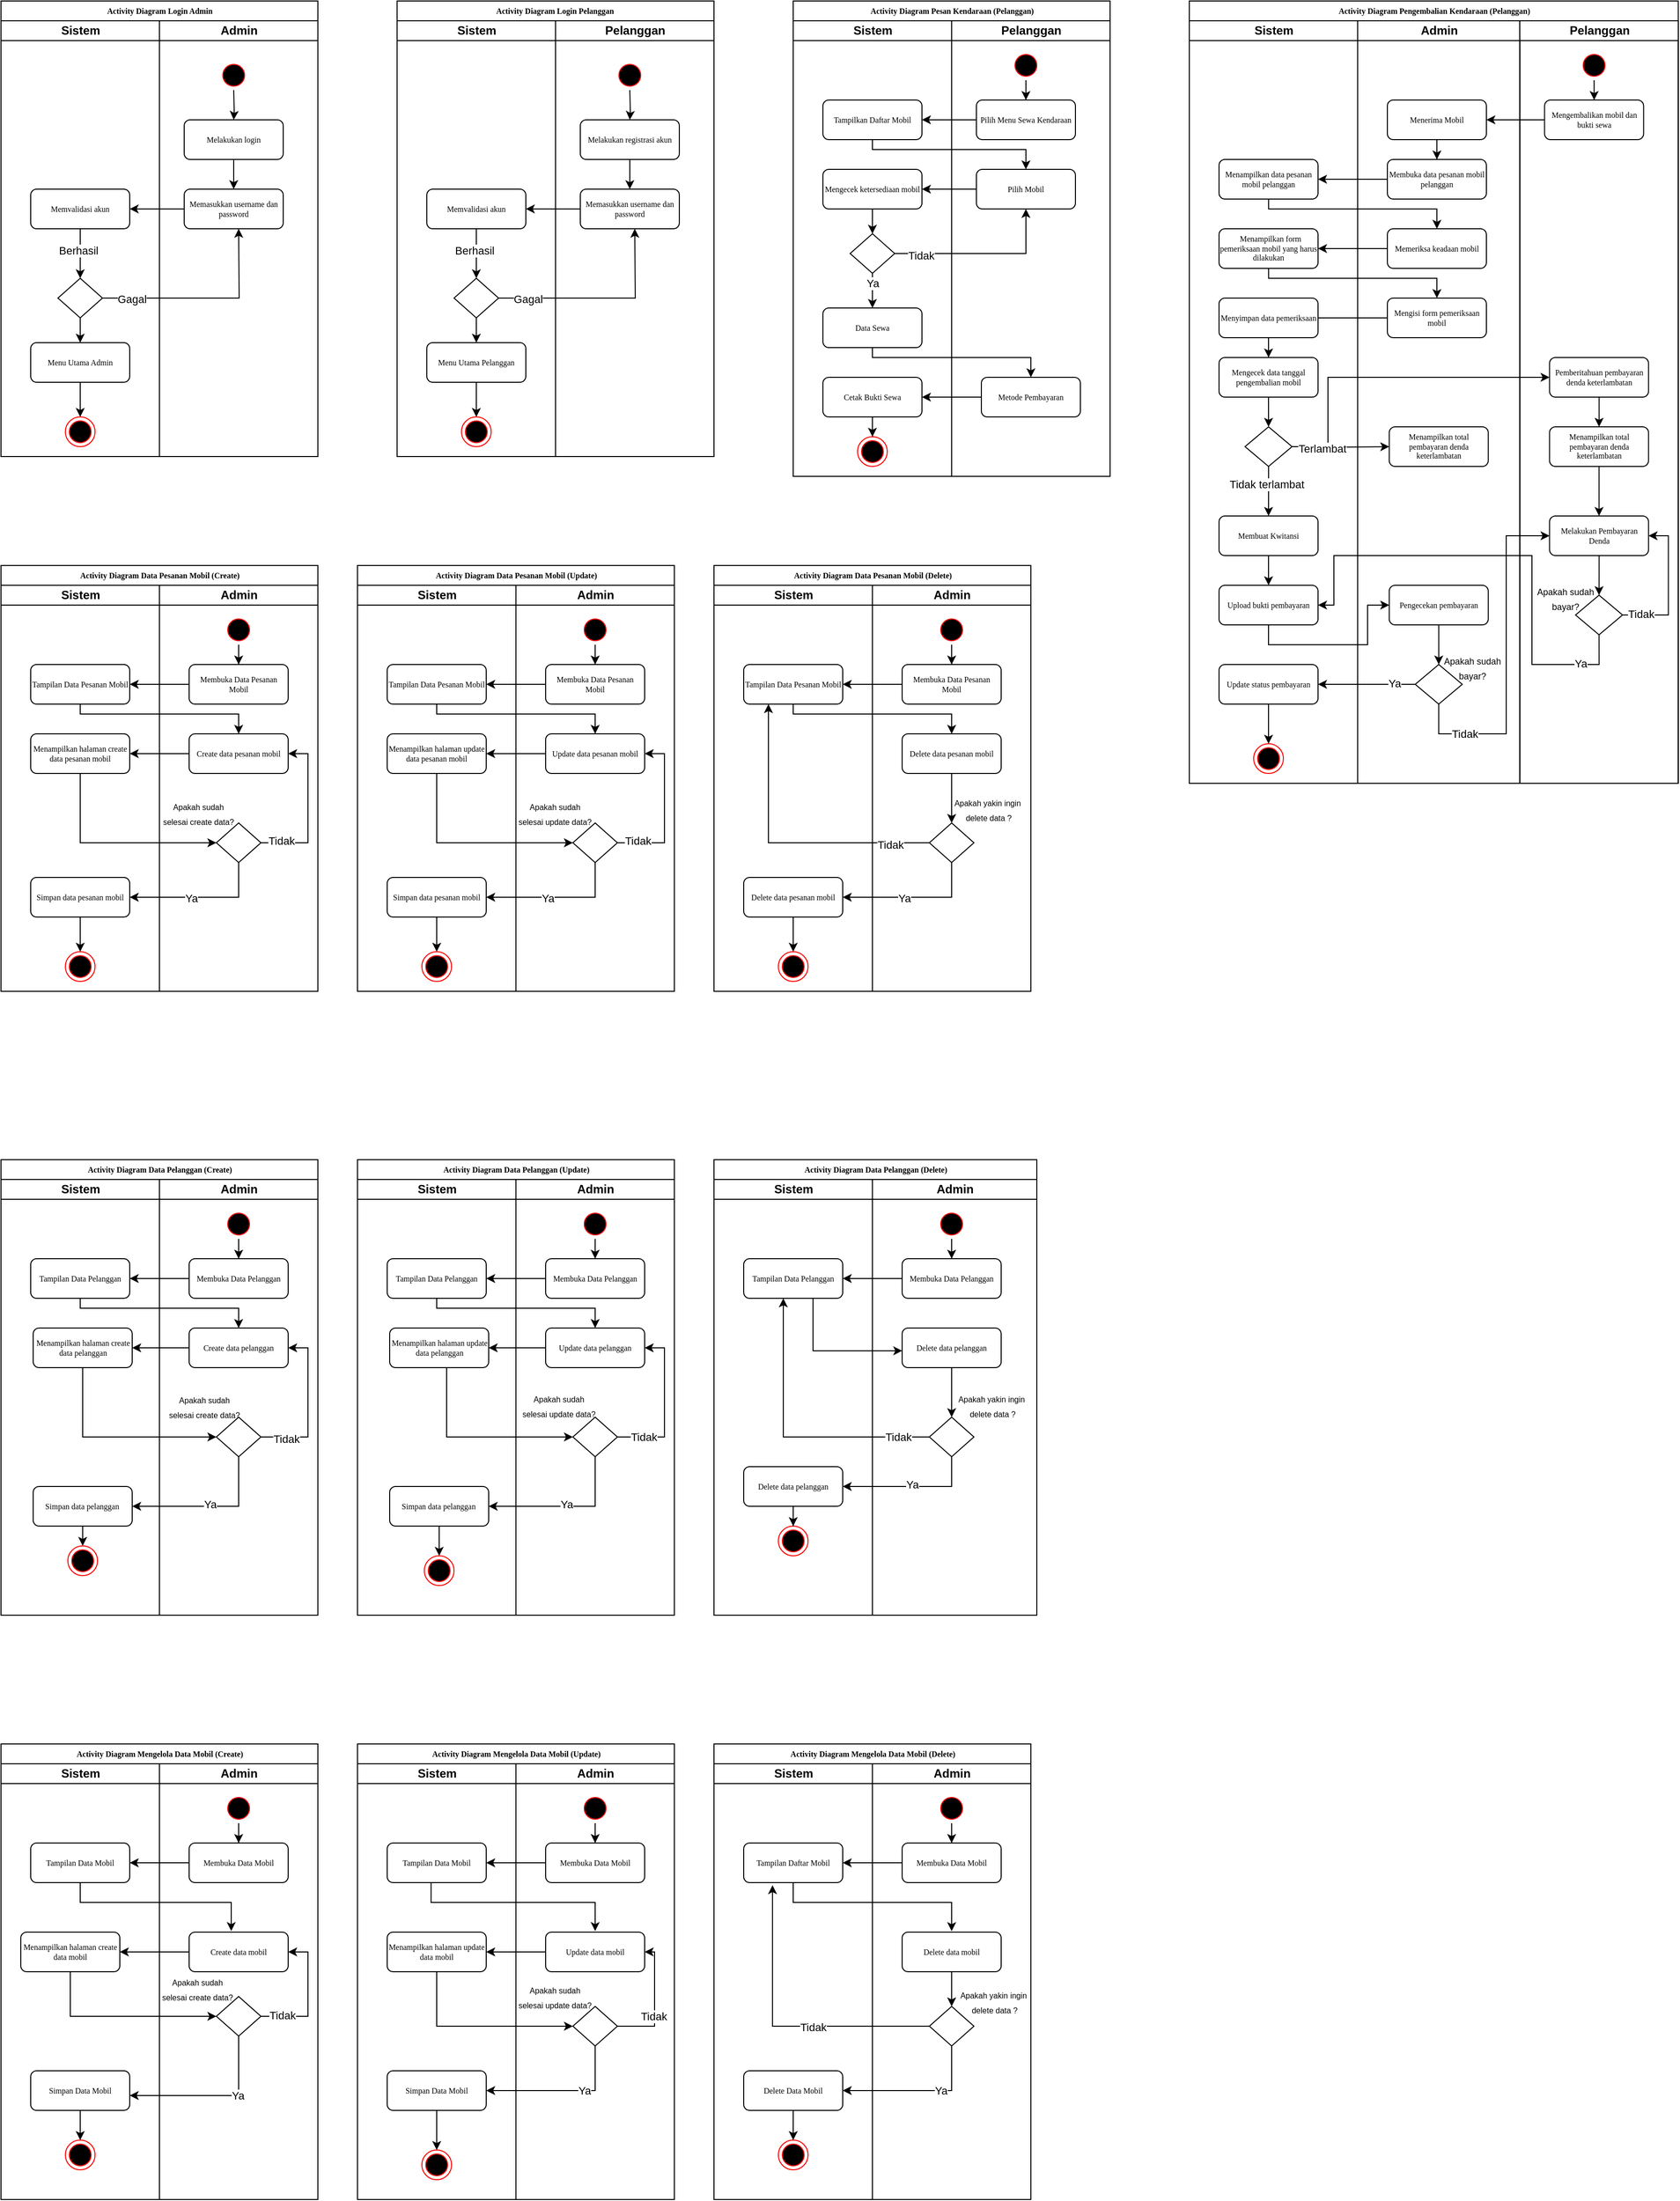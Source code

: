 <mxfile version="24.7.17">
  <diagram name="Activity Diagram" id="74e2e168-ea6b-b213-b513-2b3c1d86103e">
    <mxGraphModel dx="2933" dy="3447" grid="1" gridSize="10" guides="1" tooltips="1" connect="1" arrows="1" fold="1" page="1" pageScale="1" pageWidth="1100" pageHeight="850" background="none" math="0" shadow="0">
      <root>
        <mxCell id="0" />
        <mxCell id="1" parent="0" />
        <mxCell id="77e6c97f196da883-1" value="Activity Diagram Login Admin" style="swimlane;html=1;childLayout=stackLayout;startSize=20;rounded=0;shadow=0;labelBackgroundColor=none;strokeWidth=1;fontFamily=Verdana;fontSize=8;align=center;" parent="1" vertex="1">
          <mxGeometry x="40" y="-1320" width="320" height="460" as="geometry" />
        </mxCell>
        <mxCell id="77e6c97f196da883-2" value="Sistem" style="swimlane;html=1;startSize=20;" parent="77e6c97f196da883-1" vertex="1">
          <mxGeometry y="20" width="160" height="440" as="geometry" />
        </mxCell>
        <mxCell id="lRHYsXjtXDdycnp0o3Fx-38" value="" style="edgeStyle=orthogonalEdgeStyle;rounded=0;orthogonalLoop=1;jettySize=auto;html=1;" parent="77e6c97f196da883-2" source="77e6c97f196da883-9" target="lRHYsXjtXDdycnp0o3Fx-37" edge="1">
          <mxGeometry relative="1" as="geometry" />
        </mxCell>
        <mxCell id="lRHYsXjtXDdycnp0o3Fx-41" value="Berhasil" style="edgeLabel;html=1;align=center;verticalAlign=middle;resizable=0;points=[];" parent="lRHYsXjtXDdycnp0o3Fx-38" vertex="1" connectable="0">
          <mxGeometry x="-0.15" y="-2" relative="1" as="geometry">
            <mxPoint as="offset" />
          </mxGeometry>
        </mxCell>
        <mxCell id="77e6c97f196da883-9" value="Memvalidasi akun" style="rounded=1;whiteSpace=wrap;html=1;shadow=0;labelBackgroundColor=none;strokeWidth=1;fontFamily=Verdana;fontSize=8;align=center;" parent="77e6c97f196da883-2" vertex="1">
          <mxGeometry x="30" y="170" width="100" height="40" as="geometry" />
        </mxCell>
        <mxCell id="lRHYsXjtXDdycnp0o3Fx-12" value="" style="edgeStyle=orthogonalEdgeStyle;rounded=0;orthogonalLoop=1;jettySize=auto;html=1;" parent="77e6c97f196da883-2" source="77e6c97f196da883-10" edge="1">
          <mxGeometry relative="1" as="geometry">
            <mxPoint x="80" y="400" as="targetPoint" />
          </mxGeometry>
        </mxCell>
        <mxCell id="77e6c97f196da883-10" value="Menu Utama Admin" style="rounded=1;whiteSpace=wrap;html=1;shadow=0;labelBackgroundColor=none;strokeWidth=1;fontFamily=Verdana;fontSize=8;align=center;" parent="77e6c97f196da883-2" vertex="1">
          <mxGeometry x="30" y="325" width="100" height="40" as="geometry" />
        </mxCell>
        <mxCell id="lRHYsXjtXDdycnp0o3Fx-46" style="edgeStyle=orthogonalEdgeStyle;rounded=0;orthogonalLoop=1;jettySize=auto;html=1;" parent="77e6c97f196da883-2" source="lRHYsXjtXDdycnp0o3Fx-37" target="77e6c97f196da883-10" edge="1">
          <mxGeometry relative="1" as="geometry" />
        </mxCell>
        <mxCell id="lRHYsXjtXDdycnp0o3Fx-37" value="" style="rhombus;whiteSpace=wrap;html=1;" parent="77e6c97f196da883-2" vertex="1">
          <mxGeometry x="57.5" y="260" width="45" height="40" as="geometry" />
        </mxCell>
        <mxCell id="5DnZMwM4dFeDvAwFSHyr-3" value="" style="ellipse;html=1;shape=endState;fillColor=#000000;strokeColor=#ff0000;" parent="77e6c97f196da883-2" vertex="1">
          <mxGeometry x="65" y="400" width="30" height="30" as="geometry" />
        </mxCell>
        <mxCell id="77e6c97f196da883-3" value="Admin" style="swimlane;html=1;startSize=20;" parent="77e6c97f196da883-1" vertex="1">
          <mxGeometry x="160" y="20" width="160" height="440" as="geometry" />
        </mxCell>
        <mxCell id="lRHYsXjtXDdycnp0o3Fx-7" value="Memasukkan username dan password" style="rounded=1;whiteSpace=wrap;html=1;shadow=0;labelBackgroundColor=none;strokeWidth=1;fontFamily=Verdana;fontSize=8;align=center;" parent="77e6c97f196da883-3" vertex="1">
          <mxGeometry x="25" y="170" width="100" height="40" as="geometry" />
        </mxCell>
        <mxCell id="lRHYsXjtXDdycnp0o3Fx-36" value="" style="edgeStyle=orthogonalEdgeStyle;rounded=0;orthogonalLoop=1;jettySize=auto;html=1;" parent="77e6c97f196da883-3" source="77e6c97f196da883-8" target="lRHYsXjtXDdycnp0o3Fx-7" edge="1">
          <mxGeometry relative="1" as="geometry" />
        </mxCell>
        <mxCell id="77e6c97f196da883-8" value="Melakukan login" style="rounded=1;whiteSpace=wrap;html=1;shadow=0;labelBackgroundColor=none;strokeWidth=1;fontFamily=Verdana;fontSize=8;align=center;" parent="77e6c97f196da883-3" vertex="1">
          <mxGeometry x="25" y="100" width="100" height="40" as="geometry" />
        </mxCell>
        <mxCell id="lRHYsXjtXDdycnp0o3Fx-5" value="" style="edgeStyle=orthogonalEdgeStyle;rounded=0;orthogonalLoop=1;jettySize=auto;html=1;" parent="77e6c97f196da883-3" target="77e6c97f196da883-8" edge="1">
          <mxGeometry relative="1" as="geometry">
            <mxPoint x="75" y="70" as="sourcePoint" />
          </mxGeometry>
        </mxCell>
        <mxCell id="5DnZMwM4dFeDvAwFSHyr-4" value="" style="ellipse;html=1;shape=startState;fillColor=#000000;strokeColor=#ff0000;" parent="77e6c97f196da883-3" vertex="1">
          <mxGeometry x="60" y="40" width="30" height="30" as="geometry" />
        </mxCell>
        <mxCell id="lRHYsXjtXDdycnp0o3Fx-9" value="" style="edgeStyle=orthogonalEdgeStyle;rounded=0;orthogonalLoop=1;jettySize=auto;html=1;" parent="77e6c97f196da883-1" source="lRHYsXjtXDdycnp0o3Fx-7" target="77e6c97f196da883-9" edge="1">
          <mxGeometry relative="1" as="geometry" />
        </mxCell>
        <mxCell id="lRHYsXjtXDdycnp0o3Fx-39" style="edgeStyle=orthogonalEdgeStyle;rounded=0;orthogonalLoop=1;jettySize=auto;html=1;" parent="77e6c97f196da883-1" source="lRHYsXjtXDdycnp0o3Fx-37" edge="1">
          <mxGeometry relative="1" as="geometry">
            <mxPoint x="240" y="230" as="targetPoint" />
          </mxGeometry>
        </mxCell>
        <mxCell id="lRHYsXjtXDdycnp0o3Fx-40" value="Gagal" style="edgeLabel;html=1;align=center;verticalAlign=middle;resizable=0;points=[];" parent="lRHYsXjtXDdycnp0o3Fx-39" vertex="1" connectable="0">
          <mxGeometry x="-0.714" y="-1" relative="1" as="geometry">
            <mxPoint as="offset" />
          </mxGeometry>
        </mxCell>
        <mxCell id="lRHYsXjtXDdycnp0o3Fx-13" value="Activity Diagram Mengelola Data Mobil (Create)" style="swimlane;html=1;childLayout=stackLayout;startSize=20;rounded=0;shadow=0;labelBackgroundColor=none;strokeWidth=1;fontFamily=Verdana;fontSize=8;align=center;" parent="1" vertex="1">
          <mxGeometry x="40" y="440" width="320" height="460" as="geometry" />
        </mxCell>
        <mxCell id="lRHYsXjtXDdycnp0o3Fx-23" value="Sistem" style="swimlane;html=1;startSize=20;" parent="lRHYsXjtXDdycnp0o3Fx-13" vertex="1">
          <mxGeometry y="20" width="160" height="440" as="geometry" />
        </mxCell>
        <mxCell id="lRHYsXjtXDdycnp0o3Fx-25" value="Tampilan Data Mobil" style="rounded=1;whiteSpace=wrap;html=1;shadow=0;labelBackgroundColor=none;strokeWidth=1;fontFamily=Verdana;fontSize=8;align=center;" parent="lRHYsXjtXDdycnp0o3Fx-23" vertex="1">
          <mxGeometry x="30" y="80" width="100" height="40" as="geometry" />
        </mxCell>
        <mxCell id="lRHYsXjtXDdycnp0o3Fx-35" value="Simpan Data Mobil" style="rounded=1;whiteSpace=wrap;html=1;shadow=0;labelBackgroundColor=none;strokeWidth=1;fontFamily=Verdana;fontSize=8;align=center;" parent="lRHYsXjtXDdycnp0o3Fx-23" vertex="1">
          <mxGeometry x="30" y="310" width="100" height="40" as="geometry" />
        </mxCell>
        <mxCell id="bX9VvE5_u_vbs2E1BugV-97" value="Menampilkan halaman create data mobil" style="rounded=1;whiteSpace=wrap;html=1;shadow=0;labelBackgroundColor=none;strokeWidth=1;fontFamily=Verdana;fontSize=8;align=center;" vertex="1" parent="lRHYsXjtXDdycnp0o3Fx-23">
          <mxGeometry x="20" y="170" width="100" height="40" as="geometry" />
        </mxCell>
        <mxCell id="5DnZMwM4dFeDvAwFSHyr-6" value="" style="ellipse;html=1;shape=endState;fillColor=#000000;strokeColor=#ff0000;" parent="lRHYsXjtXDdycnp0o3Fx-23" vertex="1">
          <mxGeometry x="65" y="380" width="30" height="30" as="geometry" />
        </mxCell>
        <mxCell id="lRHYsXjtXDdycnp0o3Fx-60" style="edgeStyle=orthogonalEdgeStyle;rounded=0;orthogonalLoop=1;jettySize=auto;html=1;entryX=0.5;entryY=0;entryDx=0;entryDy=0;" parent="lRHYsXjtXDdycnp0o3Fx-23" source="lRHYsXjtXDdycnp0o3Fx-35" target="5DnZMwM4dFeDvAwFSHyr-6" edge="1">
          <mxGeometry relative="1" as="geometry">
            <mxPoint x="-30.0" y="330" as="targetPoint" />
          </mxGeometry>
        </mxCell>
        <mxCell id="lRHYsXjtXDdycnp0o3Fx-47" value="Admin" style="swimlane;html=1;startSize=20;" parent="lRHYsXjtXDdycnp0o3Fx-13" vertex="1">
          <mxGeometry x="160" y="20" width="160" height="440" as="geometry" />
        </mxCell>
        <mxCell id="lRHYsXjtXDdycnp0o3Fx-49" value="Membuka Data Mobil" style="rounded=1;whiteSpace=wrap;html=1;shadow=0;labelBackgroundColor=none;strokeWidth=1;fontFamily=Verdana;fontSize=8;align=center;" parent="lRHYsXjtXDdycnp0o3Fx-47" vertex="1">
          <mxGeometry x="30" y="80" width="100" height="40" as="geometry" />
        </mxCell>
        <mxCell id="lRHYsXjtXDdycnp0o3Fx-52" value="Create data mobil" style="rounded=1;whiteSpace=wrap;html=1;shadow=0;labelBackgroundColor=none;strokeWidth=1;fontFamily=Verdana;fontSize=8;align=center;" parent="lRHYsXjtXDdycnp0o3Fx-47" vertex="1">
          <mxGeometry x="30" y="170" width="100" height="40" as="geometry" />
        </mxCell>
        <mxCell id="9JvGup9DWw_j9ejDb0ce-57" value="" style="edgeStyle=orthogonalEdgeStyle;rounded=0;orthogonalLoop=1;jettySize=auto;html=1;" parent="lRHYsXjtXDdycnp0o3Fx-47" source="5DnZMwM4dFeDvAwFSHyr-7" target="lRHYsXjtXDdycnp0o3Fx-49" edge="1">
          <mxGeometry relative="1" as="geometry" />
        </mxCell>
        <mxCell id="5DnZMwM4dFeDvAwFSHyr-7" value="" style="ellipse;html=1;shape=startState;fillColor=#000000;strokeColor=#ff0000;" parent="lRHYsXjtXDdycnp0o3Fx-47" vertex="1">
          <mxGeometry x="65" y="30" width="30" height="30" as="geometry" />
        </mxCell>
        <mxCell id="lRHYsXjtXDdycnp0o3Fx-31" value="" style="edgeStyle=orthogonalEdgeStyle;rounded=0;orthogonalLoop=1;jettySize=auto;html=1;entryX=0.425;entryY=-0.028;entryDx=0;entryDy=0;entryPerimeter=0;" parent="lRHYsXjtXDdycnp0o3Fx-47" source="lRHYsXjtXDdycnp0o3Fx-25" target="lRHYsXjtXDdycnp0o3Fx-52" edge="1">
          <mxGeometry relative="1" as="geometry">
            <Array as="points">
              <mxPoint x="-80" y="140" />
              <mxPoint x="73" y="140" />
            </Array>
          </mxGeometry>
        </mxCell>
        <mxCell id="lRHYsXjtXDdycnp0o3Fx-29" value="" style="rhombus;whiteSpace=wrap;html=1;" parent="lRHYsXjtXDdycnp0o3Fx-47" vertex="1">
          <mxGeometry x="57.5" y="235" width="45" height="40" as="geometry" />
        </mxCell>
        <mxCell id="lRHYsXjtXDdycnp0o3Fx-56" style="edgeStyle=orthogonalEdgeStyle;rounded=0;orthogonalLoop=1;jettySize=auto;html=1;entryX=1;entryY=0.5;entryDx=0;entryDy=0;" parent="lRHYsXjtXDdycnp0o3Fx-47" source="lRHYsXjtXDdycnp0o3Fx-29" target="lRHYsXjtXDdycnp0o3Fx-52" edge="1">
          <mxGeometry relative="1" as="geometry">
            <Array as="points">
              <mxPoint x="150" y="255" />
              <mxPoint x="150" y="190" />
            </Array>
            <mxPoint x="20" y="180" as="targetPoint" />
          </mxGeometry>
        </mxCell>
        <mxCell id="bX9VvE5_u_vbs2E1BugV-98" value="Tidak" style="edgeLabel;html=1;align=center;verticalAlign=middle;resizable=0;points=[];" vertex="1" connectable="0" parent="lRHYsXjtXDdycnp0o3Fx-56">
          <mxGeometry x="-0.685" y="1" relative="1" as="geometry">
            <mxPoint as="offset" />
          </mxGeometry>
        </mxCell>
        <mxCell id="lRHYsXjtXDdycnp0o3Fx-58" value="&lt;font style=&quot;font-size: 8px;&quot;&gt;Apakah sudah&lt;/font&gt;&lt;div&gt;&lt;font style=&quot;font-size: 8px;&quot;&gt;selesai create data?&lt;/font&gt;&lt;/div&gt;" style="text;html=1;align=center;verticalAlign=middle;resizable=0;points=[];autosize=1;strokeColor=none;fillColor=none;" parent="lRHYsXjtXDdycnp0o3Fx-47" vertex="1">
          <mxGeometry x="-12" y="207" width="100" height="40" as="geometry" />
        </mxCell>
        <mxCell id="lRHYsXjtXDdycnp0o3Fx-54" value="" style="edgeStyle=orthogonalEdgeStyle;rounded=0;orthogonalLoop=1;jettySize=auto;html=1;" parent="lRHYsXjtXDdycnp0o3Fx-13" source="lRHYsXjtXDdycnp0o3Fx-49" target="lRHYsXjtXDdycnp0o3Fx-25" edge="1">
          <mxGeometry relative="1" as="geometry" />
        </mxCell>
        <mxCell id="lRHYsXjtXDdycnp0o3Fx-32" value="" style="edgeStyle=orthogonalEdgeStyle;rounded=0;orthogonalLoop=1;jettySize=auto;html=1;" parent="lRHYsXjtXDdycnp0o3Fx-13" source="lRHYsXjtXDdycnp0o3Fx-29" target="lRHYsXjtXDdycnp0o3Fx-35" edge="1">
          <mxGeometry relative="1" as="geometry">
            <Array as="points">
              <mxPoint x="240" y="355" />
            </Array>
          </mxGeometry>
        </mxCell>
        <mxCell id="lRHYsXjtXDdycnp0o3Fx-33" value="Ya" style="edgeLabel;html=1;align=center;verticalAlign=middle;resizable=0;points=[];" parent="lRHYsXjtXDdycnp0o3Fx-32" vertex="1" connectable="0">
          <mxGeometry x="-0.279" relative="1" as="geometry">
            <mxPoint as="offset" />
          </mxGeometry>
        </mxCell>
        <mxCell id="bX9VvE5_u_vbs2E1BugV-99" style="edgeStyle=orthogonalEdgeStyle;rounded=0;orthogonalLoop=1;jettySize=auto;html=1;entryX=0;entryY=0.5;entryDx=0;entryDy=0;" edge="1" parent="lRHYsXjtXDdycnp0o3Fx-13" source="bX9VvE5_u_vbs2E1BugV-97" target="lRHYsXjtXDdycnp0o3Fx-29">
          <mxGeometry relative="1" as="geometry">
            <Array as="points">
              <mxPoint x="70" y="275" />
            </Array>
          </mxGeometry>
        </mxCell>
        <mxCell id="bX9VvE5_u_vbs2E1BugV-101" value="" style="edgeStyle=orthogonalEdgeStyle;rounded=0;orthogonalLoop=1;jettySize=auto;html=1;" edge="1" parent="lRHYsXjtXDdycnp0o3Fx-13" source="lRHYsXjtXDdycnp0o3Fx-52" target="bX9VvE5_u_vbs2E1BugV-97">
          <mxGeometry relative="1" as="geometry" />
        </mxCell>
        <mxCell id="lRHYsXjtXDdycnp0o3Fx-62" value="Activity Diagram Pesan Kendaraan (Pelanggan)" style="swimlane;html=1;childLayout=stackLayout;startSize=20;rounded=0;shadow=0;labelBackgroundColor=none;strokeWidth=1;fontFamily=Verdana;fontSize=8;align=center;" parent="1" vertex="1">
          <mxGeometry x="840" y="-1320" width="320" height="480" as="geometry" />
        </mxCell>
        <mxCell id="lRHYsXjtXDdycnp0o3Fx-63" value="Sistem" style="swimlane;html=1;startSize=20;" parent="lRHYsXjtXDdycnp0o3Fx-62" vertex="1">
          <mxGeometry y="20" width="160" height="460" as="geometry" />
        </mxCell>
        <mxCell id="lRHYsXjtXDdycnp0o3Fx-66" value="Data Sewa" style="rounded=1;whiteSpace=wrap;html=1;shadow=0;labelBackgroundColor=none;strokeWidth=1;fontFamily=Verdana;fontSize=8;align=center;" parent="lRHYsXjtXDdycnp0o3Fx-63" vertex="1">
          <mxGeometry x="30" y="290" width="100" height="40" as="geometry" />
        </mxCell>
        <mxCell id="ASpjcFkS6Nv6XC29Me2t-48" value="" style="edgeStyle=orthogonalEdgeStyle;rounded=0;orthogonalLoop=1;jettySize=auto;html=1;" parent="lRHYsXjtXDdycnp0o3Fx-63" source="lRHYsXjtXDdycnp0o3Fx-68" target="5DnZMwM4dFeDvAwFSHyr-10" edge="1">
          <mxGeometry relative="1" as="geometry" />
        </mxCell>
        <mxCell id="lRHYsXjtXDdycnp0o3Fx-68" value="Cetak Bukti Sewa" style="rounded=1;whiteSpace=wrap;html=1;shadow=0;labelBackgroundColor=none;strokeWidth=1;fontFamily=Verdana;fontSize=8;align=center;" parent="lRHYsXjtXDdycnp0o3Fx-63" vertex="1">
          <mxGeometry x="30" y="360" width="100" height="40" as="geometry" />
        </mxCell>
        <mxCell id="lRHYsXjtXDdycnp0o3Fx-81" value="Tampilkan Daftar Mobil" style="rounded=1;whiteSpace=wrap;html=1;shadow=0;labelBackgroundColor=none;strokeWidth=1;fontFamily=Verdana;fontSize=8;align=center;" parent="lRHYsXjtXDdycnp0o3Fx-63" vertex="1">
          <mxGeometry x="30" y="80" width="100" height="40" as="geometry" />
        </mxCell>
        <mxCell id="5DnZMwM4dFeDvAwFSHyr-10" value="" style="ellipse;html=1;shape=endState;fillColor=#000000;strokeColor=#ff0000;" parent="lRHYsXjtXDdycnp0o3Fx-63" vertex="1">
          <mxGeometry x="65" y="420" width="30" height="30" as="geometry" />
        </mxCell>
        <mxCell id="ASpjcFkS6Nv6XC29Me2t-4" value="" style="edgeStyle=orthogonalEdgeStyle;rounded=0;orthogonalLoop=1;jettySize=auto;html=1;" parent="lRHYsXjtXDdycnp0o3Fx-63" source="9JvGup9DWw_j9ejDb0ce-28" target="ASpjcFkS6Nv6XC29Me2t-3" edge="1">
          <mxGeometry relative="1" as="geometry" />
        </mxCell>
        <mxCell id="9JvGup9DWw_j9ejDb0ce-28" value="Mengecek ketersediaan mobil" style="rounded=1;whiteSpace=wrap;html=1;shadow=0;labelBackgroundColor=none;strokeWidth=1;fontFamily=Verdana;fontSize=8;align=center;" parent="lRHYsXjtXDdycnp0o3Fx-63" vertex="1">
          <mxGeometry x="30" y="150" width="100" height="40" as="geometry" />
        </mxCell>
        <mxCell id="ASpjcFkS6Nv6XC29Me2t-16" style="edgeStyle=orthogonalEdgeStyle;rounded=0;orthogonalLoop=1;jettySize=auto;html=1;entryX=0.5;entryY=0;entryDx=0;entryDy=0;" parent="lRHYsXjtXDdycnp0o3Fx-63" source="ASpjcFkS6Nv6XC29Me2t-3" target="lRHYsXjtXDdycnp0o3Fx-66" edge="1">
          <mxGeometry relative="1" as="geometry" />
        </mxCell>
        <mxCell id="ASpjcFkS6Nv6XC29Me2t-19" value="Ya" style="edgeLabel;html=1;align=center;verticalAlign=middle;resizable=0;points=[];" parent="ASpjcFkS6Nv6XC29Me2t-16" vertex="1" connectable="0">
          <mxGeometry x="-0.558" relative="1" as="geometry">
            <mxPoint as="offset" />
          </mxGeometry>
        </mxCell>
        <mxCell id="ASpjcFkS6Nv6XC29Me2t-3" value="" style="rhombus;whiteSpace=wrap;html=1;" parent="lRHYsXjtXDdycnp0o3Fx-63" vertex="1">
          <mxGeometry x="57.5" y="215" width="45" height="40" as="geometry" />
        </mxCell>
        <mxCell id="lRHYsXjtXDdycnp0o3Fx-83" value="" style="edgeStyle=orthogonalEdgeStyle;rounded=0;orthogonalLoop=1;jettySize=auto;html=1;" parent="lRHYsXjtXDdycnp0o3Fx-62" source="lRHYsXjtXDdycnp0o3Fx-76" target="lRHYsXjtXDdycnp0o3Fx-81" edge="1">
          <mxGeometry relative="1" as="geometry" />
        </mxCell>
        <mxCell id="lRHYsXjtXDdycnp0o3Fx-84" style="edgeStyle=orthogonalEdgeStyle;rounded=0;orthogonalLoop=1;jettySize=auto;html=1;entryX=0.5;entryY=0;entryDx=0;entryDy=0;" parent="lRHYsXjtXDdycnp0o3Fx-62" source="lRHYsXjtXDdycnp0o3Fx-81" target="lRHYsXjtXDdycnp0o3Fx-73" edge="1">
          <mxGeometry relative="1" as="geometry">
            <Array as="points">
              <mxPoint x="80" y="150" />
              <mxPoint x="235" y="150" />
            </Array>
          </mxGeometry>
        </mxCell>
        <mxCell id="lRHYsXjtXDdycnp0o3Fx-72" value="Pelanggan" style="swimlane;html=1;startSize=20;" parent="lRHYsXjtXDdycnp0o3Fx-62" vertex="1">
          <mxGeometry x="160" y="20" width="160" height="460" as="geometry">
            <mxRectangle x="160" y="20" width="40" height="480" as="alternateBounds" />
          </mxGeometry>
        </mxCell>
        <mxCell id="lRHYsXjtXDdycnp0o3Fx-73" value="Pilih Mobil" style="rounded=1;whiteSpace=wrap;html=1;shadow=0;labelBackgroundColor=none;strokeWidth=1;fontFamily=Verdana;fontSize=8;align=center;" parent="lRHYsXjtXDdycnp0o3Fx-72" vertex="1">
          <mxGeometry x="25" y="150" width="100" height="40" as="geometry" />
        </mxCell>
        <mxCell id="lRHYsXjtXDdycnp0o3Fx-76" value="Pilih Menu Sewa Kendaraan" style="rounded=1;whiteSpace=wrap;html=1;shadow=0;labelBackgroundColor=none;strokeWidth=1;fontFamily=Verdana;fontSize=8;align=center;" parent="lRHYsXjtXDdycnp0o3Fx-72" vertex="1">
          <mxGeometry x="25" y="80" width="100" height="40" as="geometry" />
        </mxCell>
        <mxCell id="lRHYsXjtXDdycnp0o3Fx-82" value="Metode Pembayaran" style="rounded=1;whiteSpace=wrap;html=1;shadow=0;labelBackgroundColor=none;strokeWidth=1;fontFamily=Verdana;fontSize=8;align=center;" parent="lRHYsXjtXDdycnp0o3Fx-72" vertex="1">
          <mxGeometry x="30" y="360" width="100" height="40" as="geometry" />
        </mxCell>
        <mxCell id="9JvGup9DWw_j9ejDb0ce-35" value="" style="edgeStyle=orthogonalEdgeStyle;rounded=0;orthogonalLoop=1;jettySize=auto;html=1;" parent="lRHYsXjtXDdycnp0o3Fx-72" source="5DnZMwM4dFeDvAwFSHyr-9" target="lRHYsXjtXDdycnp0o3Fx-76" edge="1">
          <mxGeometry relative="1" as="geometry" />
        </mxCell>
        <mxCell id="5DnZMwM4dFeDvAwFSHyr-9" value="" style="ellipse;html=1;shape=startState;fillColor=#000000;strokeColor=#ff0000;" parent="lRHYsXjtXDdycnp0o3Fx-72" vertex="1">
          <mxGeometry x="60" y="30" width="30" height="30" as="geometry" />
        </mxCell>
        <mxCell id="9JvGup9DWw_j9ejDb0ce-38" style="edgeStyle=orthogonalEdgeStyle;rounded=0;orthogonalLoop=1;jettySize=auto;html=1;entryX=1;entryY=0.5;entryDx=0;entryDy=0;" parent="lRHYsXjtXDdycnp0o3Fx-62" source="lRHYsXjtXDdycnp0o3Fx-82" target="lRHYsXjtXDdycnp0o3Fx-68" edge="1">
          <mxGeometry relative="1" as="geometry" />
        </mxCell>
        <mxCell id="9JvGup9DWw_j9ejDb0ce-52" style="edgeStyle=orthogonalEdgeStyle;rounded=0;orthogonalLoop=1;jettySize=auto;html=1;" parent="lRHYsXjtXDdycnp0o3Fx-62" source="lRHYsXjtXDdycnp0o3Fx-66" target="lRHYsXjtXDdycnp0o3Fx-82" edge="1">
          <mxGeometry relative="1" as="geometry">
            <Array as="points">
              <mxPoint x="80" y="360" />
              <mxPoint x="240" y="360" />
            </Array>
          </mxGeometry>
        </mxCell>
        <mxCell id="ASpjcFkS6Nv6XC29Me2t-2" value="" style="edgeStyle=orthogonalEdgeStyle;rounded=0;orthogonalLoop=1;jettySize=auto;html=1;" parent="lRHYsXjtXDdycnp0o3Fx-62" source="lRHYsXjtXDdycnp0o3Fx-73" target="9JvGup9DWw_j9ejDb0ce-28" edge="1">
          <mxGeometry relative="1" as="geometry" />
        </mxCell>
        <mxCell id="ASpjcFkS6Nv6XC29Me2t-11" style="edgeStyle=orthogonalEdgeStyle;rounded=0;orthogonalLoop=1;jettySize=auto;html=1;entryX=0.5;entryY=1;entryDx=0;entryDy=0;" parent="lRHYsXjtXDdycnp0o3Fx-62" source="ASpjcFkS6Nv6XC29Me2t-3" target="lRHYsXjtXDdycnp0o3Fx-73" edge="1">
          <mxGeometry relative="1" as="geometry" />
        </mxCell>
        <mxCell id="ASpjcFkS6Nv6XC29Me2t-18" value="Tidak" style="edgeLabel;html=1;align=center;verticalAlign=middle;resizable=0;points=[];" parent="ASpjcFkS6Nv6XC29Me2t-11" vertex="1" connectable="0">
          <mxGeometry x="-0.701" y="-2" relative="1" as="geometry">
            <mxPoint as="offset" />
          </mxGeometry>
        </mxCell>
        <mxCell id="9JvGup9DWw_j9ejDb0ce-1" value="Activity Diagram Login Pelanggan&amp;nbsp;" style="swimlane;html=1;childLayout=stackLayout;startSize=20;rounded=0;shadow=0;labelBackgroundColor=none;strokeWidth=1;fontFamily=Verdana;fontSize=8;align=center;" parent="1" vertex="1">
          <mxGeometry x="440" y="-1320" width="320" height="460" as="geometry" />
        </mxCell>
        <mxCell id="9JvGup9DWw_j9ejDb0ce-2" value="Sistem" style="swimlane;html=1;startSize=20;" parent="9JvGup9DWw_j9ejDb0ce-1" vertex="1">
          <mxGeometry y="20" width="160" height="440" as="geometry" />
        </mxCell>
        <mxCell id="9JvGup9DWw_j9ejDb0ce-3" value="" style="edgeStyle=orthogonalEdgeStyle;rounded=0;orthogonalLoop=1;jettySize=auto;html=1;" parent="9JvGup9DWw_j9ejDb0ce-2" source="9JvGup9DWw_j9ejDb0ce-5" target="9JvGup9DWw_j9ejDb0ce-9" edge="1">
          <mxGeometry relative="1" as="geometry" />
        </mxCell>
        <mxCell id="9JvGup9DWw_j9ejDb0ce-4" value="Berhasil" style="edgeLabel;html=1;align=center;verticalAlign=middle;resizable=0;points=[];" parent="9JvGup9DWw_j9ejDb0ce-3" vertex="1" connectable="0">
          <mxGeometry x="-0.15" y="-2" relative="1" as="geometry">
            <mxPoint as="offset" />
          </mxGeometry>
        </mxCell>
        <mxCell id="9JvGup9DWw_j9ejDb0ce-5" value="Memvalidasi akun" style="rounded=1;whiteSpace=wrap;html=1;shadow=0;labelBackgroundColor=none;strokeWidth=1;fontFamily=Verdana;fontSize=8;align=center;" parent="9JvGup9DWw_j9ejDb0ce-2" vertex="1">
          <mxGeometry x="30" y="170" width="100" height="40" as="geometry" />
        </mxCell>
        <mxCell id="9JvGup9DWw_j9ejDb0ce-6" value="" style="edgeStyle=orthogonalEdgeStyle;rounded=0;orthogonalLoop=1;jettySize=auto;html=1;" parent="9JvGup9DWw_j9ejDb0ce-2" source="9JvGup9DWw_j9ejDb0ce-7" edge="1">
          <mxGeometry relative="1" as="geometry">
            <mxPoint x="80" y="400" as="targetPoint" />
          </mxGeometry>
        </mxCell>
        <mxCell id="9JvGup9DWw_j9ejDb0ce-7" value="Menu Utama Pelanggan" style="rounded=1;whiteSpace=wrap;html=1;shadow=0;labelBackgroundColor=none;strokeWidth=1;fontFamily=Verdana;fontSize=8;align=center;" parent="9JvGup9DWw_j9ejDb0ce-2" vertex="1">
          <mxGeometry x="30" y="325" width="100" height="40" as="geometry" />
        </mxCell>
        <mxCell id="9JvGup9DWw_j9ejDb0ce-8" style="edgeStyle=orthogonalEdgeStyle;rounded=0;orthogonalLoop=1;jettySize=auto;html=1;" parent="9JvGup9DWw_j9ejDb0ce-2" source="9JvGup9DWw_j9ejDb0ce-9" target="9JvGup9DWw_j9ejDb0ce-7" edge="1">
          <mxGeometry relative="1" as="geometry" />
        </mxCell>
        <mxCell id="9JvGup9DWw_j9ejDb0ce-9" value="" style="rhombus;whiteSpace=wrap;html=1;" parent="9JvGup9DWw_j9ejDb0ce-2" vertex="1">
          <mxGeometry x="57.5" y="260" width="45" height="40" as="geometry" />
        </mxCell>
        <mxCell id="9JvGup9DWw_j9ejDb0ce-10" value="" style="ellipse;html=1;shape=endState;fillColor=#000000;strokeColor=#ff0000;" parent="9JvGup9DWw_j9ejDb0ce-2" vertex="1">
          <mxGeometry x="65" y="400" width="30" height="30" as="geometry" />
        </mxCell>
        <mxCell id="9JvGup9DWw_j9ejDb0ce-11" value="Pelanggan" style="swimlane;html=1;startSize=20;" parent="9JvGup9DWw_j9ejDb0ce-1" vertex="1">
          <mxGeometry x="160" y="20" width="160" height="440" as="geometry" />
        </mxCell>
        <mxCell id="9JvGup9DWw_j9ejDb0ce-12" value="Memasukkan username dan password" style="rounded=1;whiteSpace=wrap;html=1;shadow=0;labelBackgroundColor=none;strokeWidth=1;fontFamily=Verdana;fontSize=8;align=center;" parent="9JvGup9DWw_j9ejDb0ce-11" vertex="1">
          <mxGeometry x="25" y="170" width="100" height="40" as="geometry" />
        </mxCell>
        <mxCell id="9JvGup9DWw_j9ejDb0ce-13" value="" style="edgeStyle=orthogonalEdgeStyle;rounded=0;orthogonalLoop=1;jettySize=auto;html=1;" parent="9JvGup9DWw_j9ejDb0ce-11" source="9JvGup9DWw_j9ejDb0ce-14" target="9JvGup9DWw_j9ejDb0ce-12" edge="1">
          <mxGeometry relative="1" as="geometry" />
        </mxCell>
        <mxCell id="9JvGup9DWw_j9ejDb0ce-14" value="Melakukan registrasi akun" style="rounded=1;whiteSpace=wrap;html=1;shadow=0;labelBackgroundColor=none;strokeWidth=1;fontFamily=Verdana;fontSize=8;align=center;" parent="9JvGup9DWw_j9ejDb0ce-11" vertex="1">
          <mxGeometry x="25" y="100" width="100" height="40" as="geometry" />
        </mxCell>
        <mxCell id="9JvGup9DWw_j9ejDb0ce-15" value="" style="edgeStyle=orthogonalEdgeStyle;rounded=0;orthogonalLoop=1;jettySize=auto;html=1;" parent="9JvGup9DWw_j9ejDb0ce-11" target="9JvGup9DWw_j9ejDb0ce-14" edge="1">
          <mxGeometry relative="1" as="geometry">
            <mxPoint x="75" y="70" as="sourcePoint" />
          </mxGeometry>
        </mxCell>
        <mxCell id="9JvGup9DWw_j9ejDb0ce-16" value="" style="ellipse;html=1;shape=startState;fillColor=#000000;strokeColor=#ff0000;" parent="9JvGup9DWw_j9ejDb0ce-11" vertex="1">
          <mxGeometry x="60" y="40" width="30" height="30" as="geometry" />
        </mxCell>
        <mxCell id="9JvGup9DWw_j9ejDb0ce-17" value="" style="edgeStyle=orthogonalEdgeStyle;rounded=0;orthogonalLoop=1;jettySize=auto;html=1;" parent="9JvGup9DWw_j9ejDb0ce-1" source="9JvGup9DWw_j9ejDb0ce-12" target="9JvGup9DWw_j9ejDb0ce-5" edge="1">
          <mxGeometry relative="1" as="geometry" />
        </mxCell>
        <mxCell id="9JvGup9DWw_j9ejDb0ce-18" style="edgeStyle=orthogonalEdgeStyle;rounded=0;orthogonalLoop=1;jettySize=auto;html=1;" parent="9JvGup9DWw_j9ejDb0ce-1" source="9JvGup9DWw_j9ejDb0ce-9" edge="1">
          <mxGeometry relative="1" as="geometry">
            <mxPoint x="240" y="230" as="targetPoint" />
          </mxGeometry>
        </mxCell>
        <mxCell id="9JvGup9DWw_j9ejDb0ce-19" value="Gagal" style="edgeLabel;html=1;align=center;verticalAlign=middle;resizable=0;points=[];" parent="9JvGup9DWw_j9ejDb0ce-18" vertex="1" connectable="0">
          <mxGeometry x="-0.714" y="-1" relative="1" as="geometry">
            <mxPoint as="offset" />
          </mxGeometry>
        </mxCell>
        <mxCell id="9JvGup9DWw_j9ejDb0ce-109" value="Activity Diagram Data Pesanan Mobil (Create)" style="swimlane;html=1;childLayout=stackLayout;startSize=20;rounded=0;shadow=0;labelBackgroundColor=none;strokeWidth=1;fontFamily=Verdana;fontSize=8;align=center;" parent="1" vertex="1">
          <mxGeometry x="40" y="-750" width="320" height="430" as="geometry" />
        </mxCell>
        <mxCell id="9JvGup9DWw_j9ejDb0ce-114" value="Sistem" style="swimlane;html=1;startSize=20;" parent="9JvGup9DWw_j9ejDb0ce-109" vertex="1">
          <mxGeometry y="20" width="160" height="410" as="geometry" />
        </mxCell>
        <mxCell id="9JvGup9DWw_j9ejDb0ce-115" value="Tampilan Data Pesanan&amp;nbsp;Mobil" style="rounded=1;whiteSpace=wrap;html=1;shadow=0;labelBackgroundColor=none;strokeWidth=1;fontFamily=Verdana;fontSize=8;align=center;" parent="9JvGup9DWw_j9ejDb0ce-114" vertex="1">
          <mxGeometry x="30" y="80" width="100" height="40" as="geometry" />
        </mxCell>
        <mxCell id="bX9VvE5_u_vbs2E1BugV-310" style="edgeStyle=orthogonalEdgeStyle;rounded=0;orthogonalLoop=1;jettySize=auto;html=1;entryX=0.5;entryY=0;entryDx=0;entryDy=0;" edge="1" parent="9JvGup9DWw_j9ejDb0ce-114" source="9JvGup9DWw_j9ejDb0ce-117" target="9JvGup9DWw_j9ejDb0ce-113">
          <mxGeometry relative="1" as="geometry" />
        </mxCell>
        <mxCell id="9JvGup9DWw_j9ejDb0ce-117" value="Simpan data pesanan mobil" style="rounded=1;whiteSpace=wrap;html=1;shadow=0;labelBackgroundColor=none;strokeWidth=1;fontFamily=Verdana;fontSize=8;align=center;" parent="9JvGup9DWw_j9ejDb0ce-114" vertex="1">
          <mxGeometry x="30" y="295" width="100" height="40" as="geometry" />
        </mxCell>
        <mxCell id="ASpjcFkS6Nv6XC29Me2t-20" value="Menampilkan halaman create data pesanan mobil" style="rounded=1;whiteSpace=wrap;html=1;shadow=0;labelBackgroundColor=none;strokeWidth=1;fontFamily=Verdana;fontSize=8;align=center;" parent="9JvGup9DWw_j9ejDb0ce-114" vertex="1">
          <mxGeometry x="30" y="150" width="100" height="40" as="geometry" />
        </mxCell>
        <mxCell id="9JvGup9DWw_j9ejDb0ce-113" value="" style="ellipse;html=1;shape=endState;fillColor=#000000;strokeColor=#ff0000;" parent="9JvGup9DWw_j9ejDb0ce-114" vertex="1">
          <mxGeometry x="65" y="370" width="30" height="30" as="geometry" />
        </mxCell>
        <mxCell id="9JvGup9DWw_j9ejDb0ce-121" value="Admin" style="swimlane;html=1;startSize=20;" parent="9JvGup9DWw_j9ejDb0ce-109" vertex="1">
          <mxGeometry x="160" y="20" width="160" height="410" as="geometry" />
        </mxCell>
        <mxCell id="9JvGup9DWw_j9ejDb0ce-122" value="Membuka Data Pesanan Mobil" style="rounded=1;whiteSpace=wrap;html=1;shadow=0;labelBackgroundColor=none;strokeWidth=1;fontFamily=Verdana;fontSize=8;align=center;" parent="9JvGup9DWw_j9ejDb0ce-121" vertex="1">
          <mxGeometry x="30" y="80" width="100" height="40" as="geometry" />
        </mxCell>
        <mxCell id="9JvGup9DWw_j9ejDb0ce-123" value="Create data pesanan mobil" style="rounded=1;whiteSpace=wrap;html=1;shadow=0;labelBackgroundColor=none;strokeWidth=1;fontFamily=Verdana;fontSize=8;align=center;" parent="9JvGup9DWw_j9ejDb0ce-121" vertex="1">
          <mxGeometry x="30" y="150" width="100" height="40" as="geometry" />
        </mxCell>
        <mxCell id="9JvGup9DWw_j9ejDb0ce-124" value="" style="edgeStyle=orthogonalEdgeStyle;rounded=0;orthogonalLoop=1;jettySize=auto;html=1;" parent="9JvGup9DWw_j9ejDb0ce-121" source="9JvGup9DWw_j9ejDb0ce-125" target="9JvGup9DWw_j9ejDb0ce-122" edge="1">
          <mxGeometry relative="1" as="geometry" />
        </mxCell>
        <mxCell id="9JvGup9DWw_j9ejDb0ce-125" value="" style="ellipse;html=1;shape=startState;fillColor=#000000;strokeColor=#ff0000;" parent="9JvGup9DWw_j9ejDb0ce-121" vertex="1">
          <mxGeometry x="65" y="30" width="30" height="30" as="geometry" />
        </mxCell>
        <mxCell id="bX9VvE5_u_vbs2E1BugV-303" value="" style="rhombus;whiteSpace=wrap;html=1;" vertex="1" parent="9JvGup9DWw_j9ejDb0ce-121">
          <mxGeometry x="57.5" y="240" width="45" height="40" as="geometry" />
        </mxCell>
        <mxCell id="9JvGup9DWw_j9ejDb0ce-120" value="&lt;font style=&quot;font-size: 8px;&quot;&gt;Apakah sudah&lt;/font&gt;&lt;div&gt;&lt;font style=&quot;font-size: 8px;&quot;&gt;selesai create data?&lt;/font&gt;&lt;/div&gt;" style="text;html=1;align=center;verticalAlign=middle;resizable=0;points=[];autosize=1;strokeColor=none;fillColor=none;" parent="9JvGup9DWw_j9ejDb0ce-121" vertex="1">
          <mxGeometry x="-11" y="210" width="100" height="40" as="geometry" />
        </mxCell>
        <mxCell id="bX9VvE5_u_vbs2E1BugV-306" style="edgeStyle=orthogonalEdgeStyle;rounded=0;orthogonalLoop=1;jettySize=auto;html=1;" edge="1" parent="9JvGup9DWw_j9ejDb0ce-121" source="bX9VvE5_u_vbs2E1BugV-303" target="9JvGup9DWw_j9ejDb0ce-123">
          <mxGeometry relative="1" as="geometry">
            <Array as="points">
              <mxPoint x="150" y="260" />
              <mxPoint x="150" y="170" />
            </Array>
          </mxGeometry>
        </mxCell>
        <mxCell id="bX9VvE5_u_vbs2E1BugV-309" value="Tidak" style="edgeLabel;html=1;align=center;verticalAlign=middle;resizable=0;points=[];" vertex="1" connectable="0" parent="bX9VvE5_u_vbs2E1BugV-306">
          <mxGeometry x="-0.738" y="2" relative="1" as="geometry">
            <mxPoint as="offset" />
          </mxGeometry>
        </mxCell>
        <mxCell id="bX9VvE5_u_vbs2E1BugV-307" style="edgeStyle=orthogonalEdgeStyle;rounded=0;orthogonalLoop=1;jettySize=auto;html=1;entryX=1;entryY=0.75;entryDx=0;entryDy=0;" edge="1" parent="9JvGup9DWw_j9ejDb0ce-121">
          <mxGeometry relative="1" as="geometry">
            <mxPoint x="80" y="280" as="sourcePoint" />
            <mxPoint x="-30" y="315" as="targetPoint" />
            <Array as="points">
              <mxPoint x="80" y="315" />
            </Array>
          </mxGeometry>
        </mxCell>
        <mxCell id="bX9VvE5_u_vbs2E1BugV-308" value="Ya" style="edgeLabel;html=1;align=center;verticalAlign=middle;resizable=0;points=[];" vertex="1" connectable="0" parent="bX9VvE5_u_vbs2E1BugV-307">
          <mxGeometry x="0.145" y="1" relative="1" as="geometry">
            <mxPoint as="offset" />
          </mxGeometry>
        </mxCell>
        <mxCell id="9JvGup9DWw_j9ejDb0ce-126" value="" style="edgeStyle=orthogonalEdgeStyle;rounded=0;orthogonalLoop=1;jettySize=auto;html=1;" parent="9JvGup9DWw_j9ejDb0ce-109" source="9JvGup9DWw_j9ejDb0ce-122" target="9JvGup9DWw_j9ejDb0ce-115" edge="1">
          <mxGeometry relative="1" as="geometry" />
        </mxCell>
        <mxCell id="9JvGup9DWw_j9ejDb0ce-136" style="edgeStyle=orthogonalEdgeStyle;rounded=0;orthogonalLoop=1;jettySize=auto;html=1;entryX=0.5;entryY=0;entryDx=0;entryDy=0;" parent="9JvGup9DWw_j9ejDb0ce-109" source="9JvGup9DWw_j9ejDb0ce-115" target="9JvGup9DWw_j9ejDb0ce-123" edge="1">
          <mxGeometry relative="1" as="geometry">
            <Array as="points">
              <mxPoint x="240" y="150" />
              <mxPoint x="400" y="150" />
            </Array>
          </mxGeometry>
        </mxCell>
        <mxCell id="ASpjcFkS6Nv6XC29Me2t-21" value="" style="edgeStyle=orthogonalEdgeStyle;rounded=0;orthogonalLoop=1;jettySize=auto;html=1;" parent="9JvGup9DWw_j9ejDb0ce-109" source="9JvGup9DWw_j9ejDb0ce-123" target="ASpjcFkS6Nv6XC29Me2t-20" edge="1">
          <mxGeometry relative="1" as="geometry" />
        </mxCell>
        <mxCell id="bX9VvE5_u_vbs2E1BugV-304" style="edgeStyle=orthogonalEdgeStyle;rounded=0;orthogonalLoop=1;jettySize=auto;html=1;entryX=0;entryY=0.5;entryDx=0;entryDy=0;" edge="1" parent="9JvGup9DWw_j9ejDb0ce-109" source="ASpjcFkS6Nv6XC29Me2t-20" target="bX9VvE5_u_vbs2E1BugV-303">
          <mxGeometry relative="1" as="geometry">
            <Array as="points">
              <mxPoint x="80" y="280" />
            </Array>
          </mxGeometry>
        </mxCell>
        <mxCell id="9JvGup9DWw_j9ejDb0ce-138" value="Activity Diagram Data Pelanggan (Create)" style="swimlane;html=1;childLayout=stackLayout;startSize=20;rounded=0;shadow=0;labelBackgroundColor=none;strokeWidth=1;fontFamily=Verdana;fontSize=8;align=center;" parent="1" vertex="1">
          <mxGeometry x="40" y="-150" width="320" height="460" as="geometry" />
        </mxCell>
        <mxCell id="9JvGup9DWw_j9ejDb0ce-143" value="Sistem" style="swimlane;html=1;startSize=20;" parent="9JvGup9DWw_j9ejDb0ce-138" vertex="1">
          <mxGeometry y="20" width="160" height="440" as="geometry" />
        </mxCell>
        <mxCell id="9JvGup9DWw_j9ejDb0ce-144" value="Tampilan Data Pelanggan" style="rounded=1;whiteSpace=wrap;html=1;shadow=0;labelBackgroundColor=none;strokeWidth=1;fontFamily=Verdana;fontSize=8;align=center;" parent="9JvGup9DWw_j9ejDb0ce-143" vertex="1">
          <mxGeometry x="30" y="80" width="100" height="40" as="geometry" />
        </mxCell>
        <mxCell id="bX9VvE5_u_vbs2E1BugV-244" style="edgeStyle=orthogonalEdgeStyle;rounded=0;orthogonalLoop=1;jettySize=auto;html=1;" edge="1" parent="9JvGup9DWw_j9ejDb0ce-143" source="9JvGup9DWw_j9ejDb0ce-174">
          <mxGeometry relative="1" as="geometry">
            <mxPoint x="82.5" y="370" as="targetPoint" />
          </mxGeometry>
        </mxCell>
        <mxCell id="9JvGup9DWw_j9ejDb0ce-174" value="Simpan data pelanggan&amp;nbsp;" style="rounded=1;whiteSpace=wrap;html=1;shadow=0;labelBackgroundColor=none;strokeWidth=1;fontFamily=Verdana;fontSize=8;align=center;" parent="9JvGup9DWw_j9ejDb0ce-143" vertex="1">
          <mxGeometry x="32.5" y="310" width="100" height="40" as="geometry" />
        </mxCell>
        <mxCell id="bX9VvE5_u_vbs2E1BugV-2" value="Menampilkan halaman create data pelanggan" style="rounded=1;whiteSpace=wrap;html=1;shadow=0;labelBackgroundColor=none;strokeWidth=1;fontFamily=Verdana;fontSize=8;align=center;" vertex="1" parent="9JvGup9DWw_j9ejDb0ce-143">
          <mxGeometry x="32.5" y="150" width="100" height="40" as="geometry" />
        </mxCell>
        <mxCell id="9JvGup9DWw_j9ejDb0ce-142" value="" style="ellipse;html=1;shape=endState;fillColor=#000000;strokeColor=#ff0000;" parent="9JvGup9DWw_j9ejDb0ce-143" vertex="1">
          <mxGeometry x="67.5" y="370" width="30" height="30" as="geometry" />
        </mxCell>
        <mxCell id="9JvGup9DWw_j9ejDb0ce-147" value="Admin" style="swimlane;html=1;startSize=20;" parent="9JvGup9DWw_j9ejDb0ce-138" vertex="1">
          <mxGeometry x="160" y="20" width="160" height="440" as="geometry" />
        </mxCell>
        <mxCell id="9JvGup9DWw_j9ejDb0ce-148" value="Membuka Data Pelanggan" style="rounded=1;whiteSpace=wrap;html=1;shadow=0;labelBackgroundColor=none;strokeWidth=1;fontFamily=Verdana;fontSize=8;align=center;" parent="9JvGup9DWw_j9ejDb0ce-147" vertex="1">
          <mxGeometry x="30" y="80" width="100" height="40" as="geometry" />
        </mxCell>
        <mxCell id="9JvGup9DWw_j9ejDb0ce-150" value="Create data pelanggan" style="rounded=1;whiteSpace=wrap;html=1;shadow=0;labelBackgroundColor=none;strokeWidth=1;fontFamily=Verdana;fontSize=8;align=center;" parent="9JvGup9DWw_j9ejDb0ce-147" vertex="1">
          <mxGeometry x="30" y="150" width="100" height="40" as="geometry" />
        </mxCell>
        <mxCell id="9JvGup9DWw_j9ejDb0ce-151" value="" style="edgeStyle=orthogonalEdgeStyle;rounded=0;orthogonalLoop=1;jettySize=auto;html=1;" parent="9JvGup9DWw_j9ejDb0ce-147" source="9JvGup9DWw_j9ejDb0ce-152" target="9JvGup9DWw_j9ejDb0ce-148" edge="1">
          <mxGeometry relative="1" as="geometry" />
        </mxCell>
        <mxCell id="9JvGup9DWw_j9ejDb0ce-152" value="" style="ellipse;html=1;shape=startState;fillColor=#000000;strokeColor=#ff0000;" parent="9JvGup9DWw_j9ejDb0ce-147" vertex="1">
          <mxGeometry x="65" y="30" width="30" height="30" as="geometry" />
        </mxCell>
        <mxCell id="9JvGup9DWw_j9ejDb0ce-159" style="edgeStyle=orthogonalEdgeStyle;rounded=0;orthogonalLoop=1;jettySize=auto;html=1;entryX=0.5;entryY=0;entryDx=0;entryDy=0;" parent="9JvGup9DWw_j9ejDb0ce-147" source="9JvGup9DWw_j9ejDb0ce-144" target="9JvGup9DWw_j9ejDb0ce-150" edge="1">
          <mxGeometry relative="1" as="geometry">
            <Array as="points">
              <mxPoint x="-80" y="130" />
              <mxPoint x="80" y="130" />
              <mxPoint x="80" y="140" />
              <mxPoint x="80" y="140" />
            </Array>
          </mxGeometry>
        </mxCell>
        <mxCell id="9JvGup9DWw_j9ejDb0ce-173" value="&lt;font style=&quot;font-size: 8px;&quot;&gt;Apakah sudah&lt;/font&gt;&lt;div&gt;&lt;font style=&quot;font-size: 8px;&quot;&gt;selesai create data?&lt;/font&gt;&lt;/div&gt;" style="text;html=1;align=center;verticalAlign=middle;resizable=0;points=[];autosize=1;strokeColor=none;fillColor=none;" parent="9JvGup9DWw_j9ejDb0ce-147" vertex="1">
          <mxGeometry x="-5" y="209" width="100" height="40" as="geometry" />
        </mxCell>
        <mxCell id="9JvGup9DWw_j9ejDb0ce-172" value="" style="rhombus;whiteSpace=wrap;html=1;" parent="9JvGup9DWw_j9ejDb0ce-147" vertex="1">
          <mxGeometry x="57.5" y="240" width="45" height="40" as="geometry" />
        </mxCell>
        <mxCell id="9JvGup9DWw_j9ejDb0ce-177" style="edgeStyle=orthogonalEdgeStyle;rounded=0;orthogonalLoop=1;jettySize=auto;html=1;entryX=1;entryY=0.5;entryDx=0;entryDy=0;endArrow=none;endFill=0;startArrow=classic;startFill=1;" parent="9JvGup9DWw_j9ejDb0ce-147" source="9JvGup9DWw_j9ejDb0ce-150" target="9JvGup9DWw_j9ejDb0ce-172" edge="1">
          <mxGeometry relative="1" as="geometry">
            <Array as="points">
              <mxPoint x="150" y="170" />
              <mxPoint x="150" y="260" />
            </Array>
          </mxGeometry>
        </mxCell>
        <mxCell id="bX9VvE5_u_vbs2E1BugV-17" value="Tidak" style="edgeLabel;html=1;align=center;verticalAlign=middle;resizable=0;points=[];" vertex="1" connectable="0" parent="9JvGup9DWw_j9ejDb0ce-177">
          <mxGeometry x="0.678" y="2" relative="1" as="geometry">
            <mxPoint as="offset" />
          </mxGeometry>
        </mxCell>
        <mxCell id="9JvGup9DWw_j9ejDb0ce-155" value="" style="edgeStyle=orthogonalEdgeStyle;rounded=0;orthogonalLoop=1;jettySize=auto;html=1;" parent="9JvGup9DWw_j9ejDb0ce-138" source="9JvGup9DWw_j9ejDb0ce-148" target="9JvGup9DWw_j9ejDb0ce-144" edge="1">
          <mxGeometry relative="1" as="geometry" />
        </mxCell>
        <mxCell id="bX9VvE5_u_vbs2E1BugV-3" value="" style="edgeStyle=orthogonalEdgeStyle;rounded=0;orthogonalLoop=1;jettySize=auto;html=1;" edge="1" parent="9JvGup9DWw_j9ejDb0ce-138" source="9JvGup9DWw_j9ejDb0ce-150" target="bX9VvE5_u_vbs2E1BugV-2">
          <mxGeometry relative="1" as="geometry" />
        </mxCell>
        <mxCell id="9JvGup9DWw_j9ejDb0ce-176" value="" style="edgeStyle=orthogonalEdgeStyle;rounded=0;orthogonalLoop=1;jettySize=auto;html=1;" parent="9JvGup9DWw_j9ejDb0ce-138" source="9JvGup9DWw_j9ejDb0ce-172" target="9JvGup9DWw_j9ejDb0ce-174" edge="1">
          <mxGeometry relative="1" as="geometry">
            <Array as="points">
              <mxPoint x="240" y="350" />
            </Array>
          </mxGeometry>
        </mxCell>
        <mxCell id="9JvGup9DWw_j9ejDb0ce-181" value="Ya" style="edgeLabel;html=1;align=center;verticalAlign=middle;resizable=0;points=[];" parent="9JvGup9DWw_j9ejDb0ce-176" vertex="1" connectable="0">
          <mxGeometry y="-2" relative="1" as="geometry">
            <mxPoint as="offset" />
          </mxGeometry>
        </mxCell>
        <mxCell id="bX9VvE5_u_vbs2E1BugV-18" style="edgeStyle=orthogonalEdgeStyle;rounded=0;orthogonalLoop=1;jettySize=auto;html=1;entryX=0;entryY=0.5;entryDx=0;entryDy=0;" edge="1" parent="9JvGup9DWw_j9ejDb0ce-138" source="bX9VvE5_u_vbs2E1BugV-2" target="9JvGup9DWw_j9ejDb0ce-172">
          <mxGeometry relative="1" as="geometry">
            <Array as="points">
              <mxPoint x="83" y="280" />
            </Array>
          </mxGeometry>
        </mxCell>
        <mxCell id="bX9VvE5_u_vbs2E1BugV-19" value="Activity Diagram Data Pelanggan (Update)" style="swimlane;html=1;childLayout=stackLayout;startSize=20;rounded=0;shadow=0;labelBackgroundColor=none;strokeWidth=1;fontFamily=Verdana;fontSize=8;align=center;" vertex="1" parent="1">
          <mxGeometry x="400" y="-150" width="320" height="460" as="geometry" />
        </mxCell>
        <mxCell id="bX9VvE5_u_vbs2E1BugV-25" value="Sistem" style="swimlane;html=1;startSize=20;" vertex="1" parent="bX9VvE5_u_vbs2E1BugV-19">
          <mxGeometry y="20" width="160" height="440" as="geometry" />
        </mxCell>
        <mxCell id="bX9VvE5_u_vbs2E1BugV-26" value="Tampilan Data Pelanggan" style="rounded=1;whiteSpace=wrap;html=1;shadow=0;labelBackgroundColor=none;strokeWidth=1;fontFamily=Verdana;fontSize=8;align=center;" vertex="1" parent="bX9VvE5_u_vbs2E1BugV-25">
          <mxGeometry x="30" y="80" width="100" height="40" as="geometry" />
        </mxCell>
        <mxCell id="bX9VvE5_u_vbs2E1BugV-27" value="Simpan data pelanggan&amp;nbsp;" style="rounded=1;whiteSpace=wrap;html=1;shadow=0;labelBackgroundColor=none;strokeWidth=1;fontFamily=Verdana;fontSize=8;align=center;" vertex="1" parent="bX9VvE5_u_vbs2E1BugV-25">
          <mxGeometry x="32.5" y="310" width="100" height="40" as="geometry" />
        </mxCell>
        <mxCell id="bX9VvE5_u_vbs2E1BugV-28" value="Menampilkan halaman update data pelanggan" style="rounded=1;whiteSpace=wrap;html=1;shadow=0;labelBackgroundColor=none;strokeWidth=1;fontFamily=Verdana;fontSize=8;align=center;" vertex="1" parent="bX9VvE5_u_vbs2E1BugV-25">
          <mxGeometry x="32.5" y="150" width="100" height="40" as="geometry" />
        </mxCell>
        <mxCell id="bX9VvE5_u_vbs2E1BugV-23" value="" style="ellipse;html=1;shape=endState;fillColor=#000000;strokeColor=#ff0000;" vertex="1" parent="bX9VvE5_u_vbs2E1BugV-25">
          <mxGeometry x="67.5" y="380" width="30" height="30" as="geometry" />
        </mxCell>
        <mxCell id="bX9VvE5_u_vbs2E1BugV-39" value="" style="edgeStyle=orthogonalEdgeStyle;rounded=0;orthogonalLoop=1;jettySize=auto;html=1;entryX=0.5;entryY=0;entryDx=0;entryDy=0;" edge="1" parent="bX9VvE5_u_vbs2E1BugV-25" source="bX9VvE5_u_vbs2E1BugV-27" target="bX9VvE5_u_vbs2E1BugV-23">
          <mxGeometry relative="1" as="geometry">
            <mxPoint x="-30" y="330" as="targetPoint" />
          </mxGeometry>
        </mxCell>
        <mxCell id="bX9VvE5_u_vbs2E1BugV-29" value="Admin" style="swimlane;html=1;startSize=20;" vertex="1" parent="bX9VvE5_u_vbs2E1BugV-19">
          <mxGeometry x="160" y="20" width="160" height="440" as="geometry" />
        </mxCell>
        <mxCell id="bX9VvE5_u_vbs2E1BugV-30" value="Membuka Data Pelanggan" style="rounded=1;whiteSpace=wrap;html=1;shadow=0;labelBackgroundColor=none;strokeWidth=1;fontFamily=Verdana;fontSize=8;align=center;" vertex="1" parent="bX9VvE5_u_vbs2E1BugV-29">
          <mxGeometry x="30" y="80" width="100" height="40" as="geometry" />
        </mxCell>
        <mxCell id="bX9VvE5_u_vbs2E1BugV-31" value="Update data pelanggan" style="rounded=1;whiteSpace=wrap;html=1;shadow=0;labelBackgroundColor=none;strokeWidth=1;fontFamily=Verdana;fontSize=8;align=center;" vertex="1" parent="bX9VvE5_u_vbs2E1BugV-29">
          <mxGeometry x="30" y="150" width="100" height="40" as="geometry" />
        </mxCell>
        <mxCell id="bX9VvE5_u_vbs2E1BugV-32" value="" style="edgeStyle=orthogonalEdgeStyle;rounded=0;orthogonalLoop=1;jettySize=auto;html=1;" edge="1" parent="bX9VvE5_u_vbs2E1BugV-29" source="bX9VvE5_u_vbs2E1BugV-33" target="bX9VvE5_u_vbs2E1BugV-30">
          <mxGeometry relative="1" as="geometry" />
        </mxCell>
        <mxCell id="bX9VvE5_u_vbs2E1BugV-33" value="" style="ellipse;html=1;shape=startState;fillColor=#000000;strokeColor=#ff0000;" vertex="1" parent="bX9VvE5_u_vbs2E1BugV-29">
          <mxGeometry x="65" y="30" width="30" height="30" as="geometry" />
        </mxCell>
        <mxCell id="bX9VvE5_u_vbs2E1BugV-34" value="&lt;font style=&quot;font-size: 8px;&quot;&gt;Apakah sudah&lt;/font&gt;&lt;div&gt;&lt;font style=&quot;font-size: 8px;&quot;&gt;selesai update data?&lt;/font&gt;&lt;/div&gt;" style="text;html=1;align=center;verticalAlign=middle;resizable=0;points=[];autosize=1;strokeColor=none;fillColor=none;" vertex="1" parent="bX9VvE5_u_vbs2E1BugV-29">
          <mxGeometry x="-7" y="208" width="100" height="40" as="geometry" />
        </mxCell>
        <mxCell id="bX9VvE5_u_vbs2E1BugV-35" value="" style="rhombus;whiteSpace=wrap;html=1;" vertex="1" parent="bX9VvE5_u_vbs2E1BugV-29">
          <mxGeometry x="57.5" y="240" width="45" height="40" as="geometry" />
        </mxCell>
        <mxCell id="bX9VvE5_u_vbs2E1BugV-36" style="edgeStyle=orthogonalEdgeStyle;rounded=0;orthogonalLoop=1;jettySize=auto;html=1;entryX=1;entryY=0.5;entryDx=0;entryDy=0;endArrow=none;endFill=0;startArrow=classic;startFill=1;" edge="1" parent="bX9VvE5_u_vbs2E1BugV-29" source="bX9VvE5_u_vbs2E1BugV-31" target="bX9VvE5_u_vbs2E1BugV-35">
          <mxGeometry relative="1" as="geometry">
            <Array as="points">
              <mxPoint x="150" y="170" />
              <mxPoint x="150" y="260" />
            </Array>
          </mxGeometry>
        </mxCell>
        <mxCell id="bX9VvE5_u_vbs2E1BugV-251" value="Tidak" style="edgeLabel;html=1;align=center;verticalAlign=middle;resizable=0;points=[];" vertex="1" connectable="0" parent="bX9VvE5_u_vbs2E1BugV-36">
          <mxGeometry x="0.663" relative="1" as="geometry">
            <mxPoint as="offset" />
          </mxGeometry>
        </mxCell>
        <mxCell id="bX9VvE5_u_vbs2E1BugV-38" value="" style="edgeStyle=orthogonalEdgeStyle;rounded=0;orthogonalLoop=1;jettySize=auto;html=1;" edge="1" parent="bX9VvE5_u_vbs2E1BugV-19" source="bX9VvE5_u_vbs2E1BugV-30" target="bX9VvE5_u_vbs2E1BugV-26">
          <mxGeometry relative="1" as="geometry" />
        </mxCell>
        <mxCell id="bX9VvE5_u_vbs2E1BugV-40" value="" style="edgeStyle=orthogonalEdgeStyle;rounded=0;orthogonalLoop=1;jettySize=auto;html=1;" edge="1" parent="bX9VvE5_u_vbs2E1BugV-19" source="bX9VvE5_u_vbs2E1BugV-31" target="bX9VvE5_u_vbs2E1BugV-28">
          <mxGeometry relative="1" as="geometry" />
        </mxCell>
        <mxCell id="bX9VvE5_u_vbs2E1BugV-41" value="" style="edgeStyle=orthogonalEdgeStyle;rounded=0;orthogonalLoop=1;jettySize=auto;html=1;" edge="1" parent="bX9VvE5_u_vbs2E1BugV-19" source="bX9VvE5_u_vbs2E1BugV-35" target="bX9VvE5_u_vbs2E1BugV-27">
          <mxGeometry relative="1" as="geometry">
            <Array as="points">
              <mxPoint x="240" y="350" />
            </Array>
          </mxGeometry>
        </mxCell>
        <mxCell id="bX9VvE5_u_vbs2E1BugV-42" value="Ya" style="edgeLabel;html=1;align=center;verticalAlign=middle;resizable=0;points=[];" vertex="1" connectable="0" parent="bX9VvE5_u_vbs2E1BugV-41">
          <mxGeometry y="-2" relative="1" as="geometry">
            <mxPoint as="offset" />
          </mxGeometry>
        </mxCell>
        <mxCell id="bX9VvE5_u_vbs2E1BugV-43" style="edgeStyle=orthogonalEdgeStyle;rounded=0;orthogonalLoop=1;jettySize=auto;html=1;entryX=0;entryY=0.5;entryDx=0;entryDy=0;" edge="1" parent="bX9VvE5_u_vbs2E1BugV-19" source="bX9VvE5_u_vbs2E1BugV-28" target="bX9VvE5_u_vbs2E1BugV-35">
          <mxGeometry relative="1" as="geometry">
            <Array as="points">
              <mxPoint x="90" y="280" />
            </Array>
          </mxGeometry>
        </mxCell>
        <mxCell id="bX9VvE5_u_vbs2E1BugV-44" style="edgeStyle=orthogonalEdgeStyle;rounded=0;orthogonalLoop=1;jettySize=auto;html=1;entryX=0.5;entryY=0;entryDx=0;entryDy=0;" edge="1" parent="bX9VvE5_u_vbs2E1BugV-19" source="bX9VvE5_u_vbs2E1BugV-26" target="bX9VvE5_u_vbs2E1BugV-31">
          <mxGeometry relative="1" as="geometry">
            <Array as="points">
              <mxPoint x="80" y="150" />
              <mxPoint x="240" y="150" />
            </Array>
          </mxGeometry>
        </mxCell>
        <mxCell id="bX9VvE5_u_vbs2E1BugV-45" value="Activity Diagram Data Pelanggan (Delete)" style="swimlane;html=1;childLayout=stackLayout;startSize=20;rounded=0;shadow=0;labelBackgroundColor=none;strokeWidth=1;fontFamily=Verdana;fontSize=8;align=center;" vertex="1" parent="1">
          <mxGeometry x="760" y="-150" width="326" height="460" as="geometry" />
        </mxCell>
        <mxCell id="bX9VvE5_u_vbs2E1BugV-51" value="Sistem" style="swimlane;html=1;startSize=20;" vertex="1" parent="bX9VvE5_u_vbs2E1BugV-45">
          <mxGeometry y="20" width="160" height="440" as="geometry" />
        </mxCell>
        <mxCell id="bX9VvE5_u_vbs2E1BugV-52" value="Tampilan Data Pelanggan" style="rounded=1;whiteSpace=wrap;html=1;shadow=0;labelBackgroundColor=none;strokeWidth=1;fontFamily=Verdana;fontSize=8;align=center;" vertex="1" parent="bX9VvE5_u_vbs2E1BugV-51">
          <mxGeometry x="30" y="80" width="100" height="40" as="geometry" />
        </mxCell>
        <mxCell id="bX9VvE5_u_vbs2E1BugV-49" value="" style="ellipse;html=1;shape=endState;fillColor=#000000;strokeColor=#ff0000;" vertex="1" parent="bX9VvE5_u_vbs2E1BugV-51">
          <mxGeometry x="65" y="350" width="30" height="30" as="geometry" />
        </mxCell>
        <mxCell id="bX9VvE5_u_vbs2E1BugV-246" style="edgeStyle=orthogonalEdgeStyle;rounded=0;orthogonalLoop=1;jettySize=auto;html=1;entryX=0.5;entryY=0;entryDx=0;entryDy=0;" edge="1" parent="bX9VvE5_u_vbs2E1BugV-51" source="bX9VvE5_u_vbs2E1BugV-243" target="bX9VvE5_u_vbs2E1BugV-49">
          <mxGeometry relative="1" as="geometry" />
        </mxCell>
        <mxCell id="bX9VvE5_u_vbs2E1BugV-243" value="Delete data pelanggan" style="rounded=1;whiteSpace=wrap;html=1;shadow=0;labelBackgroundColor=none;strokeWidth=1;fontFamily=Verdana;fontSize=8;align=center;" vertex="1" parent="bX9VvE5_u_vbs2E1BugV-51">
          <mxGeometry x="30" y="290" width="100" height="40" as="geometry" />
        </mxCell>
        <mxCell id="bX9VvE5_u_vbs2E1BugV-55" value="Admin" style="swimlane;html=1;startSize=20;" vertex="1" parent="bX9VvE5_u_vbs2E1BugV-45">
          <mxGeometry x="160" y="20" width="166" height="440" as="geometry" />
        </mxCell>
        <mxCell id="bX9VvE5_u_vbs2E1BugV-56" value="Membuka Data Pelanggan" style="rounded=1;whiteSpace=wrap;html=1;shadow=0;labelBackgroundColor=none;strokeWidth=1;fontFamily=Verdana;fontSize=8;align=center;" vertex="1" parent="bX9VvE5_u_vbs2E1BugV-55">
          <mxGeometry x="30" y="80" width="100" height="40" as="geometry" />
        </mxCell>
        <mxCell id="bX9VvE5_u_vbs2E1BugV-57" value="Delete data pelanggan" style="rounded=1;whiteSpace=wrap;html=1;shadow=0;labelBackgroundColor=none;strokeWidth=1;fontFamily=Verdana;fontSize=8;align=center;" vertex="1" parent="bX9VvE5_u_vbs2E1BugV-55">
          <mxGeometry x="30" y="150" width="100" height="40" as="geometry" />
        </mxCell>
        <mxCell id="bX9VvE5_u_vbs2E1BugV-58" value="" style="edgeStyle=orthogonalEdgeStyle;rounded=0;orthogonalLoop=1;jettySize=auto;html=1;" edge="1" parent="bX9VvE5_u_vbs2E1BugV-55" source="bX9VvE5_u_vbs2E1BugV-59" target="bX9VvE5_u_vbs2E1BugV-56">
          <mxGeometry relative="1" as="geometry" />
        </mxCell>
        <mxCell id="bX9VvE5_u_vbs2E1BugV-59" value="" style="ellipse;html=1;shape=startState;fillColor=#000000;strokeColor=#ff0000;" vertex="1" parent="bX9VvE5_u_vbs2E1BugV-55">
          <mxGeometry x="65" y="30" width="30" height="30" as="geometry" />
        </mxCell>
        <mxCell id="bX9VvE5_u_vbs2E1BugV-60" value="&lt;font style=&quot;font-size: 8px;&quot;&gt;Apakah yakin ingin&amp;nbsp;&lt;/font&gt;&lt;div&gt;&lt;font style=&quot;font-size: 8px;&quot;&gt;delete&amp;nbsp;&lt;/font&gt;&lt;span style=&quot;font-size: 8px; background-color: initial;&quot;&gt;data ?&lt;/span&gt;&lt;/div&gt;" style="text;html=1;align=center;verticalAlign=middle;resizable=0;points=[];autosize=1;strokeColor=none;fillColor=none;" vertex="1" parent="bX9VvE5_u_vbs2E1BugV-55">
          <mxGeometry x="76" y="208" width="90" height="40" as="geometry" />
        </mxCell>
        <mxCell id="bX9VvE5_u_vbs2E1BugV-61" value="" style="rhombus;whiteSpace=wrap;html=1;" vertex="1" parent="bX9VvE5_u_vbs2E1BugV-55">
          <mxGeometry x="57.5" y="240" width="45" height="40" as="geometry" />
        </mxCell>
        <mxCell id="bX9VvE5_u_vbs2E1BugV-96" style="edgeStyle=orthogonalEdgeStyle;rounded=0;orthogonalLoop=1;jettySize=auto;html=1;" edge="1" parent="bX9VvE5_u_vbs2E1BugV-55" source="bX9VvE5_u_vbs2E1BugV-57">
          <mxGeometry relative="1" as="geometry">
            <mxPoint x="80" y="240" as="targetPoint" />
          </mxGeometry>
        </mxCell>
        <mxCell id="bX9VvE5_u_vbs2E1BugV-64" value="" style="edgeStyle=orthogonalEdgeStyle;rounded=0;orthogonalLoop=1;jettySize=auto;html=1;" edge="1" parent="bX9VvE5_u_vbs2E1BugV-45" source="bX9VvE5_u_vbs2E1BugV-56" target="bX9VvE5_u_vbs2E1BugV-52">
          <mxGeometry relative="1" as="geometry" />
        </mxCell>
        <mxCell id="bX9VvE5_u_vbs2E1BugV-67" value="" style="edgeStyle=orthogonalEdgeStyle;rounded=0;orthogonalLoop=1;jettySize=auto;html=1;entryX=1;entryY=0.5;entryDx=0;entryDy=0;" edge="1" parent="bX9VvE5_u_vbs2E1BugV-45" source="bX9VvE5_u_vbs2E1BugV-61" target="bX9VvE5_u_vbs2E1BugV-243">
          <mxGeometry relative="1" as="geometry">
            <Array as="points">
              <mxPoint x="240" y="330" />
            </Array>
            <mxPoint x="240" y="360" as="targetPoint" />
          </mxGeometry>
        </mxCell>
        <mxCell id="bX9VvE5_u_vbs2E1BugV-68" value="Ya" style="edgeLabel;html=1;align=center;verticalAlign=middle;resizable=0;points=[];" vertex="1" connectable="0" parent="bX9VvE5_u_vbs2E1BugV-67">
          <mxGeometry y="-2" relative="1" as="geometry">
            <mxPoint as="offset" />
          </mxGeometry>
        </mxCell>
        <mxCell id="bX9VvE5_u_vbs2E1BugV-62" style="edgeStyle=orthogonalEdgeStyle;rounded=0;orthogonalLoop=1;jettySize=auto;html=1;endArrow=none;endFill=0;startArrow=classic;startFill=1;entryX=0;entryY=0.5;entryDx=0;entryDy=0;" edge="1" parent="bX9VvE5_u_vbs2E1BugV-45" target="bX9VvE5_u_vbs2E1BugV-61">
          <mxGeometry relative="1" as="geometry">
            <Array as="points">
              <mxPoint x="70" y="140" />
              <mxPoint x="70" y="280" />
            </Array>
            <mxPoint x="70" y="140" as="sourcePoint" />
            <mxPoint x="370" y="280" as="targetPoint" />
          </mxGeometry>
        </mxCell>
        <mxCell id="bX9VvE5_u_vbs2E1BugV-247" value="Tidak" style="edgeLabel;html=1;align=center;verticalAlign=middle;resizable=0;points=[];" vertex="1" connectable="0" parent="bX9VvE5_u_vbs2E1BugV-62">
          <mxGeometry x="0.782" relative="1" as="geometry">
            <mxPoint as="offset" />
          </mxGeometry>
        </mxCell>
        <mxCell id="bX9VvE5_u_vbs2E1BugV-245" style="edgeStyle=orthogonalEdgeStyle;rounded=0;orthogonalLoop=1;jettySize=auto;html=1;entryX=0.001;entryY=0.574;entryDx=0;entryDy=0;entryPerimeter=0;" edge="1" parent="bX9VvE5_u_vbs2E1BugV-45" source="bX9VvE5_u_vbs2E1BugV-52" target="bX9VvE5_u_vbs2E1BugV-57">
          <mxGeometry relative="1" as="geometry">
            <Array as="points">
              <mxPoint x="100" y="193" />
            </Array>
          </mxGeometry>
        </mxCell>
        <mxCell id="bX9VvE5_u_vbs2E1BugV-71" value="Activity Diagram Mengelola Data Mobil (Update)" style="swimlane;html=1;childLayout=stackLayout;startSize=20;rounded=0;shadow=0;labelBackgroundColor=none;strokeWidth=1;fontFamily=Verdana;fontSize=8;align=center;" vertex="1" parent="1">
          <mxGeometry x="400" y="440" width="320" height="460" as="geometry" />
        </mxCell>
        <mxCell id="bX9VvE5_u_vbs2E1BugV-77" value="Sistem" style="swimlane;html=1;startSize=20;" vertex="1" parent="bX9VvE5_u_vbs2E1BugV-71">
          <mxGeometry y="20" width="160" height="440" as="geometry" />
        </mxCell>
        <mxCell id="bX9VvE5_u_vbs2E1BugV-78" value="Tampilan Data Mobil" style="rounded=1;whiteSpace=wrap;html=1;shadow=0;labelBackgroundColor=none;strokeWidth=1;fontFamily=Verdana;fontSize=8;align=center;" vertex="1" parent="bX9VvE5_u_vbs2E1BugV-77">
          <mxGeometry x="30" y="80" width="100" height="40" as="geometry" />
        </mxCell>
        <mxCell id="bX9VvE5_u_vbs2E1BugV-80" value="Simpan Data Mobil" style="rounded=1;whiteSpace=wrap;html=1;shadow=0;labelBackgroundColor=none;strokeWidth=1;fontFamily=Verdana;fontSize=8;align=center;" vertex="1" parent="bX9VvE5_u_vbs2E1BugV-77">
          <mxGeometry x="30" y="310" width="100" height="40" as="geometry" />
        </mxCell>
        <mxCell id="bX9VvE5_u_vbs2E1BugV-102" value="Menampilkan halaman update data mobil" style="rounded=1;whiteSpace=wrap;html=1;shadow=0;labelBackgroundColor=none;strokeWidth=1;fontFamily=Verdana;fontSize=8;align=center;" vertex="1" parent="bX9VvE5_u_vbs2E1BugV-77">
          <mxGeometry x="30" y="170" width="100" height="40" as="geometry" />
        </mxCell>
        <mxCell id="bX9VvE5_u_vbs2E1BugV-75" value="" style="ellipse;html=1;shape=endState;fillColor=#000000;strokeColor=#ff0000;" vertex="1" parent="bX9VvE5_u_vbs2E1BugV-77">
          <mxGeometry x="65" y="390" width="30" height="30" as="geometry" />
        </mxCell>
        <mxCell id="bX9VvE5_u_vbs2E1BugV-93" style="edgeStyle=orthogonalEdgeStyle;rounded=0;orthogonalLoop=1;jettySize=auto;html=1;entryX=0.5;entryY=0;entryDx=0;entryDy=0;" edge="1" parent="bX9VvE5_u_vbs2E1BugV-77" source="bX9VvE5_u_vbs2E1BugV-80" target="bX9VvE5_u_vbs2E1BugV-75">
          <mxGeometry relative="1" as="geometry">
            <mxPoint x="-30" y="330" as="targetPoint" />
          </mxGeometry>
        </mxCell>
        <mxCell id="bX9VvE5_u_vbs2E1BugV-84" value="Admin" style="swimlane;html=1;startSize=20;" vertex="1" parent="bX9VvE5_u_vbs2E1BugV-71">
          <mxGeometry x="160" y="20" width="160" height="440" as="geometry" />
        </mxCell>
        <mxCell id="bX9VvE5_u_vbs2E1BugV-85" value="Membuka Data Mobil" style="rounded=1;whiteSpace=wrap;html=1;shadow=0;labelBackgroundColor=none;strokeWidth=1;fontFamily=Verdana;fontSize=8;align=center;" vertex="1" parent="bX9VvE5_u_vbs2E1BugV-84">
          <mxGeometry x="30" y="80" width="100" height="40" as="geometry" />
        </mxCell>
        <mxCell id="bX9VvE5_u_vbs2E1BugV-86" value="Update data mobil" style="rounded=1;whiteSpace=wrap;html=1;shadow=0;labelBackgroundColor=none;strokeWidth=1;fontFamily=Verdana;fontSize=8;align=center;" vertex="1" parent="bX9VvE5_u_vbs2E1BugV-84">
          <mxGeometry x="30" y="170" width="100" height="40" as="geometry" />
        </mxCell>
        <mxCell id="bX9VvE5_u_vbs2E1BugV-87" value="" style="edgeStyle=orthogonalEdgeStyle;rounded=0;orthogonalLoop=1;jettySize=auto;html=1;" edge="1" parent="bX9VvE5_u_vbs2E1BugV-84" source="bX9VvE5_u_vbs2E1BugV-88" target="bX9VvE5_u_vbs2E1BugV-85">
          <mxGeometry relative="1" as="geometry" />
        </mxCell>
        <mxCell id="bX9VvE5_u_vbs2E1BugV-88" value="" style="ellipse;html=1;shape=startState;fillColor=#000000;strokeColor=#ff0000;" vertex="1" parent="bX9VvE5_u_vbs2E1BugV-84">
          <mxGeometry x="65" y="30" width="30" height="30" as="geometry" />
        </mxCell>
        <mxCell id="bX9VvE5_u_vbs2E1BugV-79" value="" style="rhombus;whiteSpace=wrap;html=1;" vertex="1" parent="bX9VvE5_u_vbs2E1BugV-84">
          <mxGeometry x="57.5" y="245" width="45" height="40" as="geometry" />
        </mxCell>
        <mxCell id="bX9VvE5_u_vbs2E1BugV-91" style="edgeStyle=orthogonalEdgeStyle;rounded=0;orthogonalLoop=1;jettySize=auto;html=1;entryX=1;entryY=0.5;entryDx=0;entryDy=0;" edge="1" parent="bX9VvE5_u_vbs2E1BugV-84" source="bX9VvE5_u_vbs2E1BugV-79" target="bX9VvE5_u_vbs2E1BugV-86">
          <mxGeometry relative="1" as="geometry">
            <Array as="points">
              <mxPoint x="140" y="265" />
              <mxPoint x="140" y="190" />
            </Array>
            <mxPoint x="20" y="180" as="targetPoint" />
          </mxGeometry>
        </mxCell>
        <mxCell id="bX9VvE5_u_vbs2E1BugV-92" value="Tidak" style="edgeLabel;html=1;align=center;verticalAlign=middle;resizable=0;points=[];" vertex="1" connectable="0" parent="bX9VvE5_u_vbs2E1BugV-91">
          <mxGeometry x="-0.216" y="1" relative="1" as="geometry">
            <mxPoint as="offset" />
          </mxGeometry>
        </mxCell>
        <mxCell id="bX9VvE5_u_vbs2E1BugV-83" value="&lt;font style=&quot;font-size: 8px;&quot;&gt;Apakah sudah&lt;/font&gt;&lt;div&gt;&lt;font style=&quot;font-size: 8px;&quot;&gt;selesai update data?&lt;/font&gt;&lt;/div&gt;" style="text;html=1;align=center;verticalAlign=middle;resizable=0;points=[];autosize=1;strokeColor=none;fillColor=none;" vertex="1" parent="bX9VvE5_u_vbs2E1BugV-84">
          <mxGeometry x="-11" y="215" width="100" height="40" as="geometry" />
        </mxCell>
        <mxCell id="bX9VvE5_u_vbs2E1BugV-94" value="" style="edgeStyle=orthogonalEdgeStyle;rounded=0;orthogonalLoop=1;jettySize=auto;html=1;entryX=0.425;entryY=-0.028;entryDx=0;entryDy=0;entryPerimeter=0;exitX=0.443;exitY=0.993;exitDx=0;exitDy=0;exitPerimeter=0;" edge="1" parent="bX9VvE5_u_vbs2E1BugV-84" source="bX9VvE5_u_vbs2E1BugV-78">
          <mxGeometry relative="1" as="geometry">
            <Array as="points">
              <mxPoint x="-86" y="140" />
              <mxPoint x="80" y="140" />
            </Array>
            <mxPoint x="-72.5" y="120" as="sourcePoint" />
            <mxPoint x="80.0" y="168.88" as="targetPoint" />
          </mxGeometry>
        </mxCell>
        <mxCell id="bX9VvE5_u_vbs2E1BugV-89" value="" style="edgeStyle=orthogonalEdgeStyle;rounded=0;orthogonalLoop=1;jettySize=auto;html=1;" edge="1" parent="bX9VvE5_u_vbs2E1BugV-71" source="bX9VvE5_u_vbs2E1BugV-85" target="bX9VvE5_u_vbs2E1BugV-78">
          <mxGeometry relative="1" as="geometry" />
        </mxCell>
        <mxCell id="bX9VvE5_u_vbs2E1BugV-81" value="" style="edgeStyle=orthogonalEdgeStyle;rounded=0;orthogonalLoop=1;jettySize=auto;html=1;" edge="1" parent="bX9VvE5_u_vbs2E1BugV-71" source="bX9VvE5_u_vbs2E1BugV-79" target="bX9VvE5_u_vbs2E1BugV-80">
          <mxGeometry relative="1" as="geometry">
            <Array as="points">
              <mxPoint x="240" y="350" />
            </Array>
          </mxGeometry>
        </mxCell>
        <mxCell id="bX9VvE5_u_vbs2E1BugV-82" value="Ya" style="edgeLabel;html=1;align=center;verticalAlign=middle;resizable=0;points=[];" vertex="1" connectable="0" parent="bX9VvE5_u_vbs2E1BugV-81">
          <mxGeometry x="-0.279" relative="1" as="geometry">
            <mxPoint as="offset" />
          </mxGeometry>
        </mxCell>
        <mxCell id="bX9VvE5_u_vbs2E1BugV-103" style="edgeStyle=orthogonalEdgeStyle;rounded=0;orthogonalLoop=1;jettySize=auto;html=1;entryX=0;entryY=0.5;entryDx=0;entryDy=0;" edge="1" parent="bX9VvE5_u_vbs2E1BugV-71" source="bX9VvE5_u_vbs2E1BugV-102" target="bX9VvE5_u_vbs2E1BugV-79">
          <mxGeometry relative="1" as="geometry">
            <Array as="points">
              <mxPoint x="80" y="285" />
            </Array>
          </mxGeometry>
        </mxCell>
        <mxCell id="bX9VvE5_u_vbs2E1BugV-104" value="" style="edgeStyle=orthogonalEdgeStyle;rounded=0;orthogonalLoop=1;jettySize=auto;html=1;" edge="1" parent="bX9VvE5_u_vbs2E1BugV-71" source="bX9VvE5_u_vbs2E1BugV-86" target="bX9VvE5_u_vbs2E1BugV-102">
          <mxGeometry relative="1" as="geometry" />
        </mxCell>
        <mxCell id="bX9VvE5_u_vbs2E1BugV-105" value="Activity Diagram Mengelola Data Mobil (Delete)" style="swimlane;html=1;childLayout=stackLayout;startSize=20;rounded=0;shadow=0;labelBackgroundColor=none;strokeWidth=1;fontFamily=Verdana;fontSize=8;align=center;" vertex="1" parent="1">
          <mxGeometry x="760" y="440" width="320" height="460" as="geometry" />
        </mxCell>
        <mxCell id="bX9VvE5_u_vbs2E1BugV-110" value="Sistem" style="swimlane;html=1;startSize=20;" vertex="1" parent="bX9VvE5_u_vbs2E1BugV-105">
          <mxGeometry y="20" width="160" height="440" as="geometry" />
        </mxCell>
        <mxCell id="bX9VvE5_u_vbs2E1BugV-111" value="Tampilan Daftar Mobil" style="rounded=1;whiteSpace=wrap;html=1;shadow=0;labelBackgroundColor=none;strokeWidth=1;fontFamily=Verdana;fontSize=8;align=center;" vertex="1" parent="bX9VvE5_u_vbs2E1BugV-110">
          <mxGeometry x="30" y="80" width="100" height="40" as="geometry" />
        </mxCell>
        <mxCell id="bX9VvE5_u_vbs2E1BugV-112" value="Delete Data Mobil" style="rounded=1;whiteSpace=wrap;html=1;shadow=0;labelBackgroundColor=none;strokeWidth=1;fontFamily=Verdana;fontSize=8;align=center;" vertex="1" parent="bX9VvE5_u_vbs2E1BugV-110">
          <mxGeometry x="30" y="310" width="100" height="40" as="geometry" />
        </mxCell>
        <mxCell id="bX9VvE5_u_vbs2E1BugV-109" value="" style="ellipse;html=1;shape=endState;fillColor=#000000;strokeColor=#ff0000;" vertex="1" parent="bX9VvE5_u_vbs2E1BugV-110">
          <mxGeometry x="65" y="380" width="30" height="30" as="geometry" />
        </mxCell>
        <mxCell id="bX9VvE5_u_vbs2E1BugV-124" style="edgeStyle=orthogonalEdgeStyle;rounded=0;orthogonalLoop=1;jettySize=auto;html=1;entryX=0.5;entryY=0;entryDx=0;entryDy=0;" edge="1" parent="bX9VvE5_u_vbs2E1BugV-110" source="bX9VvE5_u_vbs2E1BugV-112" target="bX9VvE5_u_vbs2E1BugV-109">
          <mxGeometry relative="1" as="geometry">
            <mxPoint x="-30" y="330" as="targetPoint" />
          </mxGeometry>
        </mxCell>
        <mxCell id="bX9VvE5_u_vbs2E1BugV-114" value="Admin" style="swimlane;html=1;startSize=20;" vertex="1" parent="bX9VvE5_u_vbs2E1BugV-105">
          <mxGeometry x="160" y="20" width="160" height="440" as="geometry" />
        </mxCell>
        <mxCell id="bX9VvE5_u_vbs2E1BugV-115" value="Membuka Data Mobil" style="rounded=1;whiteSpace=wrap;html=1;shadow=0;labelBackgroundColor=none;strokeWidth=1;fontFamily=Verdana;fontSize=8;align=center;" vertex="1" parent="bX9VvE5_u_vbs2E1BugV-114">
          <mxGeometry x="30" y="80" width="100" height="40" as="geometry" />
        </mxCell>
        <mxCell id="bX9VvE5_u_vbs2E1BugV-130" value="" style="edgeStyle=orthogonalEdgeStyle;rounded=0;orthogonalLoop=1;jettySize=auto;html=1;entryX=0.5;entryY=0;entryDx=0;entryDy=0;" edge="1" parent="bX9VvE5_u_vbs2E1BugV-114" source="bX9VvE5_u_vbs2E1BugV-116" target="bX9VvE5_u_vbs2E1BugV-119">
          <mxGeometry relative="1" as="geometry" />
        </mxCell>
        <mxCell id="bX9VvE5_u_vbs2E1BugV-116" value="Delete data mobil" style="rounded=1;whiteSpace=wrap;html=1;shadow=0;labelBackgroundColor=none;strokeWidth=1;fontFamily=Verdana;fontSize=8;align=center;" vertex="1" parent="bX9VvE5_u_vbs2E1BugV-114">
          <mxGeometry x="30" y="170" width="100" height="40" as="geometry" />
        </mxCell>
        <mxCell id="bX9VvE5_u_vbs2E1BugV-117" value="" style="edgeStyle=orthogonalEdgeStyle;rounded=0;orthogonalLoop=1;jettySize=auto;html=1;" edge="1" parent="bX9VvE5_u_vbs2E1BugV-114" source="bX9VvE5_u_vbs2E1BugV-118" target="bX9VvE5_u_vbs2E1BugV-115">
          <mxGeometry relative="1" as="geometry" />
        </mxCell>
        <mxCell id="bX9VvE5_u_vbs2E1BugV-118" value="" style="ellipse;html=1;shape=startState;fillColor=#000000;strokeColor=#ff0000;" vertex="1" parent="bX9VvE5_u_vbs2E1BugV-114">
          <mxGeometry x="65" y="30" width="30" height="30" as="geometry" />
        </mxCell>
        <mxCell id="bX9VvE5_u_vbs2E1BugV-119" value="" style="rhombus;whiteSpace=wrap;html=1;" vertex="1" parent="bX9VvE5_u_vbs2E1BugV-114">
          <mxGeometry x="57.5" y="245" width="45" height="40" as="geometry" />
        </mxCell>
        <mxCell id="bX9VvE5_u_vbs2E1BugV-122" value="&lt;font style=&quot;font-size: 8px;&quot;&gt;Apakah yakin ingin&amp;nbsp;&lt;/font&gt;&lt;div&gt;&lt;font style=&quot;font-size: 8px;&quot;&gt;delete&amp;nbsp;&lt;/font&gt;&lt;span style=&quot;font-size: 8px; background-color: initial;&quot;&gt;data ?&lt;/span&gt;&lt;/div&gt;" style="text;html=1;align=center;verticalAlign=middle;resizable=0;points=[];autosize=1;strokeColor=none;fillColor=none;" vertex="1" parent="bX9VvE5_u_vbs2E1BugV-114">
          <mxGeometry x="78" y="220" width="90" height="40" as="geometry" />
        </mxCell>
        <mxCell id="bX9VvE5_u_vbs2E1BugV-123" value="" style="edgeStyle=orthogonalEdgeStyle;rounded=0;orthogonalLoop=1;jettySize=auto;html=1;" edge="1" parent="bX9VvE5_u_vbs2E1BugV-105" source="bX9VvE5_u_vbs2E1BugV-115" target="bX9VvE5_u_vbs2E1BugV-111">
          <mxGeometry relative="1" as="geometry" />
        </mxCell>
        <mxCell id="bX9VvE5_u_vbs2E1BugV-125" value="" style="edgeStyle=orthogonalEdgeStyle;rounded=0;orthogonalLoop=1;jettySize=auto;html=1;" edge="1" parent="bX9VvE5_u_vbs2E1BugV-105" source="bX9VvE5_u_vbs2E1BugV-111">
          <mxGeometry relative="1" as="geometry">
            <Array as="points">
              <mxPoint x="80" y="160" />
              <mxPoint x="240" y="160" />
              <mxPoint x="240" y="189" />
            </Array>
            <mxPoint x="240" y="189" as="targetPoint" />
          </mxGeometry>
        </mxCell>
        <mxCell id="bX9VvE5_u_vbs2E1BugV-126" value="" style="edgeStyle=orthogonalEdgeStyle;rounded=0;orthogonalLoop=1;jettySize=auto;html=1;" edge="1" parent="bX9VvE5_u_vbs2E1BugV-105" source="bX9VvE5_u_vbs2E1BugV-119" target="bX9VvE5_u_vbs2E1BugV-112">
          <mxGeometry relative="1" as="geometry">
            <Array as="points">
              <mxPoint x="240" y="350" />
            </Array>
          </mxGeometry>
        </mxCell>
        <mxCell id="bX9VvE5_u_vbs2E1BugV-127" value="Ya" style="edgeLabel;html=1;align=center;verticalAlign=middle;resizable=0;points=[];" vertex="1" connectable="0" parent="bX9VvE5_u_vbs2E1BugV-126">
          <mxGeometry x="-0.279" relative="1" as="geometry">
            <mxPoint as="offset" />
          </mxGeometry>
        </mxCell>
        <mxCell id="bX9VvE5_u_vbs2E1BugV-120" style="edgeStyle=orthogonalEdgeStyle;rounded=0;orthogonalLoop=1;jettySize=auto;html=1;entryX=0.291;entryY=1.065;entryDx=0;entryDy=0;entryPerimeter=0;exitX=0;exitY=0.5;exitDx=0;exitDy=0;" edge="1" parent="bX9VvE5_u_vbs2E1BugV-105" source="bX9VvE5_u_vbs2E1BugV-119" target="bX9VvE5_u_vbs2E1BugV-111">
          <mxGeometry relative="1" as="geometry">
            <Array as="points">
              <mxPoint x="59" y="285" />
            </Array>
            <mxPoint x="340" y="200" as="targetPoint" />
          </mxGeometry>
        </mxCell>
        <mxCell id="bX9VvE5_u_vbs2E1BugV-121" value="Tidak" style="edgeLabel;html=1;align=center;verticalAlign=middle;resizable=0;points=[];" vertex="1" connectable="0" parent="bX9VvE5_u_vbs2E1BugV-120">
          <mxGeometry x="-0.216" y="1" relative="1" as="geometry">
            <mxPoint as="offset" />
          </mxGeometry>
        </mxCell>
        <mxCell id="bX9VvE5_u_vbs2E1BugV-311" value="Activity Diagram Data Pesanan Mobil (Update)" style="swimlane;html=1;childLayout=stackLayout;startSize=20;rounded=0;shadow=0;labelBackgroundColor=none;strokeWidth=1;fontFamily=Verdana;fontSize=8;align=center;" vertex="1" parent="1">
          <mxGeometry x="400" y="-750" width="320" height="430" as="geometry" />
        </mxCell>
        <mxCell id="bX9VvE5_u_vbs2E1BugV-312" value="Sistem" style="swimlane;html=1;startSize=20;" vertex="1" parent="bX9VvE5_u_vbs2E1BugV-311">
          <mxGeometry y="20" width="160" height="410" as="geometry" />
        </mxCell>
        <mxCell id="bX9VvE5_u_vbs2E1BugV-313" value="Tampilan Data Pesanan&amp;nbsp;Mobil" style="rounded=1;whiteSpace=wrap;html=1;shadow=0;labelBackgroundColor=none;strokeWidth=1;fontFamily=Verdana;fontSize=8;align=center;" vertex="1" parent="bX9VvE5_u_vbs2E1BugV-312">
          <mxGeometry x="30" y="80" width="100" height="40" as="geometry" />
        </mxCell>
        <mxCell id="bX9VvE5_u_vbs2E1BugV-314" style="edgeStyle=orthogonalEdgeStyle;rounded=0;orthogonalLoop=1;jettySize=auto;html=1;entryX=0.5;entryY=0;entryDx=0;entryDy=0;" edge="1" parent="bX9VvE5_u_vbs2E1BugV-312" source="bX9VvE5_u_vbs2E1BugV-315" target="bX9VvE5_u_vbs2E1BugV-317">
          <mxGeometry relative="1" as="geometry" />
        </mxCell>
        <mxCell id="bX9VvE5_u_vbs2E1BugV-315" value="Simpan data pesanan mobil" style="rounded=1;whiteSpace=wrap;html=1;shadow=0;labelBackgroundColor=none;strokeWidth=1;fontFamily=Verdana;fontSize=8;align=center;" vertex="1" parent="bX9VvE5_u_vbs2E1BugV-312">
          <mxGeometry x="30" y="295" width="100" height="40" as="geometry" />
        </mxCell>
        <mxCell id="bX9VvE5_u_vbs2E1BugV-316" value="Menampilkan halaman update data pesanan mobil" style="rounded=1;whiteSpace=wrap;html=1;shadow=0;labelBackgroundColor=none;strokeWidth=1;fontFamily=Verdana;fontSize=8;align=center;" vertex="1" parent="bX9VvE5_u_vbs2E1BugV-312">
          <mxGeometry x="30" y="150" width="100" height="40" as="geometry" />
        </mxCell>
        <mxCell id="bX9VvE5_u_vbs2E1BugV-317" value="" style="ellipse;html=1;shape=endState;fillColor=#000000;strokeColor=#ff0000;" vertex="1" parent="bX9VvE5_u_vbs2E1BugV-312">
          <mxGeometry x="65" y="370" width="30" height="30" as="geometry" />
        </mxCell>
        <mxCell id="bX9VvE5_u_vbs2E1BugV-318" value="Admin" style="swimlane;html=1;startSize=20;" vertex="1" parent="bX9VvE5_u_vbs2E1BugV-311">
          <mxGeometry x="160" y="20" width="160" height="410" as="geometry" />
        </mxCell>
        <mxCell id="bX9VvE5_u_vbs2E1BugV-319" value="Membuka Data Pesanan Mobil" style="rounded=1;whiteSpace=wrap;html=1;shadow=0;labelBackgroundColor=none;strokeWidth=1;fontFamily=Verdana;fontSize=8;align=center;" vertex="1" parent="bX9VvE5_u_vbs2E1BugV-318">
          <mxGeometry x="30" y="80" width="100" height="40" as="geometry" />
        </mxCell>
        <mxCell id="bX9VvE5_u_vbs2E1BugV-320" value="Update data pesanan mobil" style="rounded=1;whiteSpace=wrap;html=1;shadow=0;labelBackgroundColor=none;strokeWidth=1;fontFamily=Verdana;fontSize=8;align=center;" vertex="1" parent="bX9VvE5_u_vbs2E1BugV-318">
          <mxGeometry x="30" y="150" width="100" height="40" as="geometry" />
        </mxCell>
        <mxCell id="bX9VvE5_u_vbs2E1BugV-321" value="" style="edgeStyle=orthogonalEdgeStyle;rounded=0;orthogonalLoop=1;jettySize=auto;html=1;" edge="1" parent="bX9VvE5_u_vbs2E1BugV-318" source="bX9VvE5_u_vbs2E1BugV-322" target="bX9VvE5_u_vbs2E1BugV-319">
          <mxGeometry relative="1" as="geometry" />
        </mxCell>
        <mxCell id="bX9VvE5_u_vbs2E1BugV-322" value="" style="ellipse;html=1;shape=startState;fillColor=#000000;strokeColor=#ff0000;" vertex="1" parent="bX9VvE5_u_vbs2E1BugV-318">
          <mxGeometry x="65" y="30" width="30" height="30" as="geometry" />
        </mxCell>
        <mxCell id="bX9VvE5_u_vbs2E1BugV-323" value="" style="rhombus;whiteSpace=wrap;html=1;" vertex="1" parent="bX9VvE5_u_vbs2E1BugV-318">
          <mxGeometry x="57.5" y="240" width="45" height="40" as="geometry" />
        </mxCell>
        <mxCell id="bX9VvE5_u_vbs2E1BugV-324" value="&lt;font style=&quot;font-size: 8px;&quot;&gt;Apakah sudah&lt;/font&gt;&lt;div&gt;&lt;font style=&quot;font-size: 8px;&quot;&gt;selesai update data?&lt;/font&gt;&lt;/div&gt;" style="text;html=1;align=center;verticalAlign=middle;resizable=0;points=[];autosize=1;strokeColor=none;fillColor=none;" vertex="1" parent="bX9VvE5_u_vbs2E1BugV-318">
          <mxGeometry x="-11" y="210" width="100" height="40" as="geometry" />
        </mxCell>
        <mxCell id="bX9VvE5_u_vbs2E1BugV-325" style="edgeStyle=orthogonalEdgeStyle;rounded=0;orthogonalLoop=1;jettySize=auto;html=1;" edge="1" parent="bX9VvE5_u_vbs2E1BugV-318" source="bX9VvE5_u_vbs2E1BugV-323" target="bX9VvE5_u_vbs2E1BugV-320">
          <mxGeometry relative="1" as="geometry">
            <Array as="points">
              <mxPoint x="150" y="260" />
              <mxPoint x="150" y="170" />
            </Array>
          </mxGeometry>
        </mxCell>
        <mxCell id="bX9VvE5_u_vbs2E1BugV-326" value="Tidak" style="edgeLabel;html=1;align=center;verticalAlign=middle;resizable=0;points=[];" vertex="1" connectable="0" parent="bX9VvE5_u_vbs2E1BugV-325">
          <mxGeometry x="-0.738" y="2" relative="1" as="geometry">
            <mxPoint as="offset" />
          </mxGeometry>
        </mxCell>
        <mxCell id="bX9VvE5_u_vbs2E1BugV-327" style="edgeStyle=orthogonalEdgeStyle;rounded=0;orthogonalLoop=1;jettySize=auto;html=1;entryX=1;entryY=0.75;entryDx=0;entryDy=0;" edge="1" parent="bX9VvE5_u_vbs2E1BugV-318">
          <mxGeometry relative="1" as="geometry">
            <mxPoint x="80" y="280" as="sourcePoint" />
            <mxPoint x="-30" y="315" as="targetPoint" />
            <Array as="points">
              <mxPoint x="80" y="315" />
            </Array>
          </mxGeometry>
        </mxCell>
        <mxCell id="bX9VvE5_u_vbs2E1BugV-328" value="Ya" style="edgeLabel;html=1;align=center;verticalAlign=middle;resizable=0;points=[];" vertex="1" connectable="0" parent="bX9VvE5_u_vbs2E1BugV-327">
          <mxGeometry x="0.145" y="1" relative="1" as="geometry">
            <mxPoint as="offset" />
          </mxGeometry>
        </mxCell>
        <mxCell id="bX9VvE5_u_vbs2E1BugV-329" value="" style="edgeStyle=orthogonalEdgeStyle;rounded=0;orthogonalLoop=1;jettySize=auto;html=1;" edge="1" parent="bX9VvE5_u_vbs2E1BugV-311" source="bX9VvE5_u_vbs2E1BugV-319" target="bX9VvE5_u_vbs2E1BugV-313">
          <mxGeometry relative="1" as="geometry" />
        </mxCell>
        <mxCell id="bX9VvE5_u_vbs2E1BugV-330" style="edgeStyle=orthogonalEdgeStyle;rounded=0;orthogonalLoop=1;jettySize=auto;html=1;entryX=0.5;entryY=0;entryDx=0;entryDy=0;" edge="1" parent="bX9VvE5_u_vbs2E1BugV-311" source="bX9VvE5_u_vbs2E1BugV-313" target="bX9VvE5_u_vbs2E1BugV-320">
          <mxGeometry relative="1" as="geometry">
            <Array as="points">
              <mxPoint x="240" y="150" />
              <mxPoint x="400" y="150" />
            </Array>
          </mxGeometry>
        </mxCell>
        <mxCell id="bX9VvE5_u_vbs2E1BugV-331" value="" style="edgeStyle=orthogonalEdgeStyle;rounded=0;orthogonalLoop=1;jettySize=auto;html=1;" edge="1" parent="bX9VvE5_u_vbs2E1BugV-311" source="bX9VvE5_u_vbs2E1BugV-320" target="bX9VvE5_u_vbs2E1BugV-316">
          <mxGeometry relative="1" as="geometry" />
        </mxCell>
        <mxCell id="bX9VvE5_u_vbs2E1BugV-332" style="edgeStyle=orthogonalEdgeStyle;rounded=0;orthogonalLoop=1;jettySize=auto;html=1;entryX=0;entryY=0.5;entryDx=0;entryDy=0;" edge="1" parent="bX9VvE5_u_vbs2E1BugV-311" source="bX9VvE5_u_vbs2E1BugV-316" target="bX9VvE5_u_vbs2E1BugV-323">
          <mxGeometry relative="1" as="geometry">
            <Array as="points">
              <mxPoint x="80" y="280" />
            </Array>
          </mxGeometry>
        </mxCell>
        <mxCell id="bX9VvE5_u_vbs2E1BugV-333" value="Activity Diagram Data Pesanan Mobil (Delete)" style="swimlane;html=1;childLayout=stackLayout;startSize=20;rounded=0;shadow=0;labelBackgroundColor=none;strokeWidth=1;fontFamily=Verdana;fontSize=8;align=center;" vertex="1" parent="1">
          <mxGeometry x="760" y="-750" width="320" height="430" as="geometry" />
        </mxCell>
        <mxCell id="bX9VvE5_u_vbs2E1BugV-334" value="Sistem" style="swimlane;html=1;startSize=20;" vertex="1" parent="bX9VvE5_u_vbs2E1BugV-333">
          <mxGeometry y="20" width="160" height="410" as="geometry" />
        </mxCell>
        <mxCell id="bX9VvE5_u_vbs2E1BugV-335" value="Tampilan Data Pesanan&amp;nbsp;Mobil" style="rounded=1;whiteSpace=wrap;html=1;shadow=0;labelBackgroundColor=none;strokeWidth=1;fontFamily=Verdana;fontSize=8;align=center;" vertex="1" parent="bX9VvE5_u_vbs2E1BugV-334">
          <mxGeometry x="30" y="80" width="100" height="40" as="geometry" />
        </mxCell>
        <mxCell id="bX9VvE5_u_vbs2E1BugV-336" style="edgeStyle=orthogonalEdgeStyle;rounded=0;orthogonalLoop=1;jettySize=auto;html=1;entryX=0.5;entryY=0;entryDx=0;entryDy=0;" edge="1" parent="bX9VvE5_u_vbs2E1BugV-334" source="bX9VvE5_u_vbs2E1BugV-337" target="bX9VvE5_u_vbs2E1BugV-339">
          <mxGeometry relative="1" as="geometry" />
        </mxCell>
        <mxCell id="bX9VvE5_u_vbs2E1BugV-337" value="Delete data pesanan mobil" style="rounded=1;whiteSpace=wrap;html=1;shadow=0;labelBackgroundColor=none;strokeWidth=1;fontFamily=Verdana;fontSize=8;align=center;" vertex="1" parent="bX9VvE5_u_vbs2E1BugV-334">
          <mxGeometry x="30" y="295" width="100" height="40" as="geometry" />
        </mxCell>
        <mxCell id="bX9VvE5_u_vbs2E1BugV-339" value="" style="ellipse;html=1;shape=endState;fillColor=#000000;strokeColor=#ff0000;" vertex="1" parent="bX9VvE5_u_vbs2E1BugV-334">
          <mxGeometry x="65" y="370" width="30" height="30" as="geometry" />
        </mxCell>
        <mxCell id="bX9VvE5_u_vbs2E1BugV-340" value="Admin" style="swimlane;html=1;startSize=20;" vertex="1" parent="bX9VvE5_u_vbs2E1BugV-333">
          <mxGeometry x="160" y="20" width="160" height="410" as="geometry" />
        </mxCell>
        <mxCell id="bX9VvE5_u_vbs2E1BugV-341" value="Membuka Data Pesanan Mobil" style="rounded=1;whiteSpace=wrap;html=1;shadow=0;labelBackgroundColor=none;strokeWidth=1;fontFamily=Verdana;fontSize=8;align=center;" vertex="1" parent="bX9VvE5_u_vbs2E1BugV-340">
          <mxGeometry x="30" y="80" width="100" height="40" as="geometry" />
        </mxCell>
        <mxCell id="bX9VvE5_u_vbs2E1BugV-356" value="" style="edgeStyle=orthogonalEdgeStyle;rounded=0;orthogonalLoop=1;jettySize=auto;html=1;" edge="1" parent="bX9VvE5_u_vbs2E1BugV-340" source="bX9VvE5_u_vbs2E1BugV-342">
          <mxGeometry relative="1" as="geometry">
            <mxPoint x="80" y="240" as="targetPoint" />
            <Array as="points" />
          </mxGeometry>
        </mxCell>
        <mxCell id="bX9VvE5_u_vbs2E1BugV-342" value="Delete data pesanan mobil" style="rounded=1;whiteSpace=wrap;html=1;shadow=0;labelBackgroundColor=none;strokeWidth=1;fontFamily=Verdana;fontSize=8;align=center;" vertex="1" parent="bX9VvE5_u_vbs2E1BugV-340">
          <mxGeometry x="30" y="150" width="100" height="40" as="geometry" />
        </mxCell>
        <mxCell id="bX9VvE5_u_vbs2E1BugV-343" value="" style="edgeStyle=orthogonalEdgeStyle;rounded=0;orthogonalLoop=1;jettySize=auto;html=1;" edge="1" parent="bX9VvE5_u_vbs2E1BugV-340" source="bX9VvE5_u_vbs2E1BugV-344" target="bX9VvE5_u_vbs2E1BugV-341">
          <mxGeometry relative="1" as="geometry" />
        </mxCell>
        <mxCell id="bX9VvE5_u_vbs2E1BugV-344" value="" style="ellipse;html=1;shape=startState;fillColor=#000000;strokeColor=#ff0000;" vertex="1" parent="bX9VvE5_u_vbs2E1BugV-340">
          <mxGeometry x="65" y="30" width="30" height="30" as="geometry" />
        </mxCell>
        <mxCell id="bX9VvE5_u_vbs2E1BugV-345" value="" style="rhombus;whiteSpace=wrap;html=1;" vertex="1" parent="bX9VvE5_u_vbs2E1BugV-340">
          <mxGeometry x="57.5" y="240" width="45" height="40" as="geometry" />
        </mxCell>
        <mxCell id="bX9VvE5_u_vbs2E1BugV-346" value="&lt;font style=&quot;font-size: 8px;&quot;&gt;Apakah yakin ingin&amp;nbsp;&lt;/font&gt;&lt;div&gt;&lt;font style=&quot;font-size: 8px;&quot;&gt;delete&amp;nbsp;&lt;/font&gt;&lt;span style=&quot;font-size: 8px; background-color: initial;&quot;&gt;data ?&lt;/span&gt;&lt;/div&gt;" style="text;html=1;align=center;verticalAlign=middle;resizable=0;points=[];autosize=1;strokeColor=none;fillColor=none;" vertex="1" parent="bX9VvE5_u_vbs2E1BugV-340">
          <mxGeometry x="72" y="206" width="90" height="40" as="geometry" />
        </mxCell>
        <mxCell id="bX9VvE5_u_vbs2E1BugV-349" style="edgeStyle=orthogonalEdgeStyle;rounded=0;orthogonalLoop=1;jettySize=auto;html=1;entryX=1;entryY=0.75;entryDx=0;entryDy=0;" edge="1" parent="bX9VvE5_u_vbs2E1BugV-340">
          <mxGeometry relative="1" as="geometry">
            <mxPoint x="80" y="280" as="sourcePoint" />
            <mxPoint x="-30" y="315" as="targetPoint" />
            <Array as="points">
              <mxPoint x="80" y="315" />
            </Array>
          </mxGeometry>
        </mxCell>
        <mxCell id="bX9VvE5_u_vbs2E1BugV-350" value="Ya" style="edgeLabel;html=1;align=center;verticalAlign=middle;resizable=0;points=[];" vertex="1" connectable="0" parent="bX9VvE5_u_vbs2E1BugV-349">
          <mxGeometry x="0.145" y="1" relative="1" as="geometry">
            <mxPoint as="offset" />
          </mxGeometry>
        </mxCell>
        <mxCell id="bX9VvE5_u_vbs2E1BugV-351" value="" style="edgeStyle=orthogonalEdgeStyle;rounded=0;orthogonalLoop=1;jettySize=auto;html=1;" edge="1" parent="bX9VvE5_u_vbs2E1BugV-333" source="bX9VvE5_u_vbs2E1BugV-341" target="bX9VvE5_u_vbs2E1BugV-335">
          <mxGeometry relative="1" as="geometry" />
        </mxCell>
        <mxCell id="bX9VvE5_u_vbs2E1BugV-352" style="edgeStyle=orthogonalEdgeStyle;rounded=0;orthogonalLoop=1;jettySize=auto;html=1;entryX=0.5;entryY=0;entryDx=0;entryDy=0;" edge="1" parent="bX9VvE5_u_vbs2E1BugV-333" source="bX9VvE5_u_vbs2E1BugV-335" target="bX9VvE5_u_vbs2E1BugV-342">
          <mxGeometry relative="1" as="geometry">
            <Array as="points">
              <mxPoint x="240" y="150" />
              <mxPoint x="400" y="150" />
            </Array>
          </mxGeometry>
        </mxCell>
        <mxCell id="bX9VvE5_u_vbs2E1BugV-347" style="edgeStyle=orthogonalEdgeStyle;rounded=0;orthogonalLoop=1;jettySize=auto;html=1;entryX=0.25;entryY=1;entryDx=0;entryDy=0;" edge="1" parent="bX9VvE5_u_vbs2E1BugV-333" source="bX9VvE5_u_vbs2E1BugV-345" target="bX9VvE5_u_vbs2E1BugV-335">
          <mxGeometry relative="1" as="geometry">
            <Array as="points">
              <mxPoint x="55" y="280" />
            </Array>
          </mxGeometry>
        </mxCell>
        <mxCell id="bX9VvE5_u_vbs2E1BugV-348" value="Tidak" style="edgeLabel;html=1;align=center;verticalAlign=middle;resizable=0;points=[];" vertex="1" connectable="0" parent="bX9VvE5_u_vbs2E1BugV-347">
          <mxGeometry x="-0.738" y="2" relative="1" as="geometry">
            <mxPoint as="offset" />
          </mxGeometry>
        </mxCell>
        <mxCell id="bX9VvE5_u_vbs2E1BugV-357" value="Activity Diagram Pengembalian Kendaraan (Pelanggan)" style="swimlane;html=1;childLayout=stackLayout;startSize=20;rounded=0;shadow=0;labelBackgroundColor=none;strokeWidth=1;fontFamily=Verdana;fontSize=8;align=center;" vertex="1" parent="1">
          <mxGeometry x="1240" y="-1320" width="493.75" height="790" as="geometry" />
        </mxCell>
        <mxCell id="bX9VvE5_u_vbs2E1BugV-385" style="edgeStyle=orthogonalEdgeStyle;rounded=0;orthogonalLoop=1;jettySize=auto;html=1;" edge="1" parent="bX9VvE5_u_vbs2E1BugV-357" source="bX9VvE5_u_vbs2E1BugV-392" target="bX9VvE5_u_vbs2E1BugV-360">
          <mxGeometry relative="1" as="geometry" />
        </mxCell>
        <mxCell id="bX9VvE5_u_vbs2E1BugV-386" value="" style="edgeStyle=orthogonalEdgeStyle;rounded=0;orthogonalLoop=1;jettySize=auto;html=1;" edge="1" parent="bX9VvE5_u_vbs2E1BugV-357" source="bX9VvE5_u_vbs2E1BugV-361">
          <mxGeometry relative="1" as="geometry">
            <mxPoint x="130" y="180" as="targetPoint" />
          </mxGeometry>
        </mxCell>
        <mxCell id="bX9VvE5_u_vbs2E1BugV-387" style="edgeStyle=orthogonalEdgeStyle;rounded=0;orthogonalLoop=1;jettySize=auto;html=1;entryX=0.5;entryY=0;entryDx=0;entryDy=0;" edge="1" parent="bX9VvE5_u_vbs2E1BugV-357" target="bX9VvE5_u_vbs2E1BugV-362">
          <mxGeometry relative="1" as="geometry">
            <Array as="points">
              <mxPoint x="240" y="210" />
              <mxPoint x="80" y="210" />
            </Array>
            <mxPoint x="80.067" y="200" as="sourcePoint" />
          </mxGeometry>
        </mxCell>
        <mxCell id="bX9VvE5_u_vbs2E1BugV-388" value="" style="edgeStyle=orthogonalEdgeStyle;rounded=0;orthogonalLoop=1;jettySize=auto;html=1;" edge="1" parent="bX9VvE5_u_vbs2E1BugV-357" source="bX9VvE5_u_vbs2E1BugV-362">
          <mxGeometry relative="1" as="geometry">
            <mxPoint x="130" y="250" as="targetPoint" />
          </mxGeometry>
        </mxCell>
        <mxCell id="bX9VvE5_u_vbs2E1BugV-405" style="edgeStyle=orthogonalEdgeStyle;rounded=0;orthogonalLoop=1;jettySize=auto;html=1;entryX=0.5;entryY=0;entryDx=0;entryDy=0;" edge="1" parent="bX9VvE5_u_vbs2E1BugV-357" target="bX9VvE5_u_vbs2E1BugV-363">
          <mxGeometry relative="1" as="geometry">
            <Array as="points">
              <mxPoint x="240" y="280" />
              <mxPoint x="80" y="280" />
            </Array>
            <mxPoint x="80.067" y="270" as="sourcePoint" />
          </mxGeometry>
        </mxCell>
        <mxCell id="bX9VvE5_u_vbs2E1BugV-406" style="edgeStyle=orthogonalEdgeStyle;rounded=0;orthogonalLoop=1;jettySize=auto;html=1;entryX=-0.008;entryY=0.622;entryDx=0;entryDy=0;entryPerimeter=0;" edge="1" parent="bX9VvE5_u_vbs2E1BugV-357" source="bX9VvE5_u_vbs2E1BugV-363">
          <mxGeometry relative="1" as="geometry">
            <mxPoint x="29.2" y="304.88" as="targetPoint" />
          </mxGeometry>
        </mxCell>
        <mxCell id="bX9VvE5_u_vbs2E1BugV-416" value="Sistem" style="swimlane;html=1;startSize=20;" vertex="1" parent="bX9VvE5_u_vbs2E1BugV-357">
          <mxGeometry y="20" width="170" height="770" as="geometry">
            <mxRectangle x="160" y="20" width="40" height="480" as="alternateBounds" />
          </mxGeometry>
        </mxCell>
        <mxCell id="bX9VvE5_u_vbs2E1BugV-417" value="Menampilkan data pesanan mobil pelanggan" style="rounded=1;whiteSpace=wrap;html=1;shadow=0;labelBackgroundColor=none;strokeWidth=1;fontFamily=Verdana;fontSize=8;align=center;" vertex="1" parent="bX9VvE5_u_vbs2E1BugV-416">
          <mxGeometry x="30" y="140" width="100" height="40" as="geometry" />
        </mxCell>
        <mxCell id="bX9VvE5_u_vbs2E1BugV-418" value="&amp;nbsp; Menampilkan form pemeriksaan mobil yang harus dilakukan" style="rounded=1;whiteSpace=wrap;html=1;shadow=0;labelBackgroundColor=none;strokeWidth=1;fontFamily=Verdana;fontSize=8;align=center;" vertex="1" parent="bX9VvE5_u_vbs2E1BugV-416">
          <mxGeometry x="30" y="210" width="100" height="40" as="geometry" />
        </mxCell>
        <mxCell id="bX9VvE5_u_vbs2E1BugV-419" value="" style="ellipse;html=1;shape=endState;fillColor=#000000;strokeColor=#ff0000;" vertex="1" parent="bX9VvE5_u_vbs2E1BugV-416">
          <mxGeometry x="65" y="730" width="30" height="30" as="geometry" />
        </mxCell>
        <mxCell id="bX9VvE5_u_vbs2E1BugV-420" style="edgeStyle=orthogonalEdgeStyle;rounded=0;orthogonalLoop=1;jettySize=auto;html=1;entryX=0.5;entryY=0;entryDx=0;entryDy=0;" edge="1" parent="bX9VvE5_u_vbs2E1BugV-416" source="bX9VvE5_u_vbs2E1BugV-421" target="bX9VvE5_u_vbs2E1BugV-422">
          <mxGeometry relative="1" as="geometry" />
        </mxCell>
        <mxCell id="bX9VvE5_u_vbs2E1BugV-421" value="Mengecek data tanggal pengembalian mobil" style="rounded=1;whiteSpace=wrap;html=1;shadow=0;labelBackgroundColor=none;strokeWidth=1;fontFamily=Verdana;fontSize=8;align=center;" vertex="1" parent="bX9VvE5_u_vbs2E1BugV-416">
          <mxGeometry x="30" y="340" width="100" height="40" as="geometry" />
        </mxCell>
        <mxCell id="bX9VvE5_u_vbs2E1BugV-422" value="" style="rhombus;whiteSpace=wrap;html=1;" vertex="1" parent="bX9VvE5_u_vbs2E1BugV-416">
          <mxGeometry x="56.25" y="410" width="47.5" height="40" as="geometry" />
        </mxCell>
        <mxCell id="bX9VvE5_u_vbs2E1BugV-423" value="" style="edgeStyle=orthogonalEdgeStyle;rounded=0;orthogonalLoop=1;jettySize=auto;html=1;" edge="1" parent="bX9VvE5_u_vbs2E1BugV-416" source="bX9VvE5_u_vbs2E1BugV-424" target="bX9VvE5_u_vbs2E1BugV-427">
          <mxGeometry relative="1" as="geometry" />
        </mxCell>
        <mxCell id="bX9VvE5_u_vbs2E1BugV-424" value="Membuat Kwitansi" style="rounded=1;whiteSpace=wrap;html=1;shadow=0;labelBackgroundColor=none;strokeWidth=1;fontFamily=Verdana;fontSize=8;align=center;" vertex="1" parent="bX9VvE5_u_vbs2E1BugV-416">
          <mxGeometry x="30" y="500" width="100" height="40" as="geometry" />
        </mxCell>
        <mxCell id="bX9VvE5_u_vbs2E1BugV-425" style="edgeStyle=orthogonalEdgeStyle;rounded=0;orthogonalLoop=1;jettySize=auto;html=1;entryX=0.5;entryY=0;entryDx=0;entryDy=0;" edge="1" parent="bX9VvE5_u_vbs2E1BugV-416" source="bX9VvE5_u_vbs2E1BugV-422" target="bX9VvE5_u_vbs2E1BugV-424">
          <mxGeometry relative="1" as="geometry" />
        </mxCell>
        <mxCell id="bX9VvE5_u_vbs2E1BugV-426" value="Tidak terlambat" style="edgeLabel;html=1;align=center;verticalAlign=middle;resizable=0;points=[];" vertex="1" connectable="0" parent="bX9VvE5_u_vbs2E1BugV-425">
          <mxGeometry x="-0.381" y="-2" relative="1" as="geometry">
            <mxPoint y="2" as="offset" />
          </mxGeometry>
        </mxCell>
        <mxCell id="bX9VvE5_u_vbs2E1BugV-427" value="Upload bukti pembayaran" style="rounded=1;whiteSpace=wrap;html=1;shadow=0;labelBackgroundColor=none;strokeWidth=1;fontFamily=Verdana;fontSize=8;align=center;" vertex="1" parent="bX9VvE5_u_vbs2E1BugV-416">
          <mxGeometry x="30" y="570" width="100" height="40" as="geometry" />
        </mxCell>
        <mxCell id="bX9VvE5_u_vbs2E1BugV-428" style="edgeStyle=orthogonalEdgeStyle;rounded=0;orthogonalLoop=1;jettySize=auto;html=1;entryX=0.5;entryY=0;entryDx=0;entryDy=0;" edge="1" parent="bX9VvE5_u_vbs2E1BugV-416" source="bX9VvE5_u_vbs2E1BugV-429" target="bX9VvE5_u_vbs2E1BugV-421">
          <mxGeometry relative="1" as="geometry" />
        </mxCell>
        <mxCell id="bX9VvE5_u_vbs2E1BugV-429" value="Menyimpan data pemeriksaan" style="rounded=1;whiteSpace=wrap;html=1;shadow=0;labelBackgroundColor=none;strokeWidth=1;fontFamily=Verdana;fontSize=8;align=center;" vertex="1" parent="bX9VvE5_u_vbs2E1BugV-416">
          <mxGeometry x="30" y="280" width="100" height="40" as="geometry" />
        </mxCell>
        <mxCell id="bX9VvE5_u_vbs2E1BugV-430" value="" style="edgeStyle=orthogonalEdgeStyle;rounded=0;orthogonalLoop=1;jettySize=auto;html=1;" edge="1" parent="bX9VvE5_u_vbs2E1BugV-416" source="bX9VvE5_u_vbs2E1BugV-431" target="bX9VvE5_u_vbs2E1BugV-419">
          <mxGeometry relative="1" as="geometry" />
        </mxCell>
        <mxCell id="bX9VvE5_u_vbs2E1BugV-431" value="Update status pembayaran" style="rounded=1;whiteSpace=wrap;html=1;shadow=0;labelBackgroundColor=none;strokeWidth=1;fontFamily=Verdana;fontSize=8;align=center;" vertex="1" parent="bX9VvE5_u_vbs2E1BugV-416">
          <mxGeometry x="30" y="650" width="100" height="40" as="geometry" />
        </mxCell>
        <mxCell id="bX9VvE5_u_vbs2E1BugV-407" style="edgeStyle=orthogonalEdgeStyle;rounded=0;orthogonalLoop=1;jettySize=auto;html=1;entryX=0;entryY=0.5;entryDx=0;entryDy=0;" edge="1" parent="bX9VvE5_u_vbs2E1BugV-416" target="bX9VvE5_u_vbs2E1BugV-398">
          <mxGeometry relative="1" as="geometry">
            <mxPoint x="103.751" y="429.997" as="sourcePoint" />
            <mxPoint x="292.78" y="475.29" as="targetPoint" />
            <Array as="points">
              <mxPoint x="140" y="430" />
              <mxPoint x="140" y="360" />
            </Array>
          </mxGeometry>
        </mxCell>
        <mxCell id="bX9VvE5_u_vbs2E1BugV-432" style="edgeStyle=orthogonalEdgeStyle;rounded=0;orthogonalLoop=1;jettySize=auto;html=1;entryX=0;entryY=0.5;entryDx=0;entryDy=0;" edge="1" parent="bX9VvE5_u_vbs2E1BugV-416" target="bX9VvE5_u_vbs2E1BugV-364">
          <mxGeometry relative="1" as="geometry">
            <mxPoint x="213.75" y="430.01" as="targetPoint" />
            <mxPoint x="103.75" y="430.01" as="sourcePoint" />
            <Array as="points" />
          </mxGeometry>
        </mxCell>
        <mxCell id="bX9VvE5_u_vbs2E1BugV-437" value="Terlambat" style="edgeLabel;html=1;align=center;verticalAlign=middle;resizable=0;points=[];" vertex="1" connectable="0" parent="bX9VvE5_u_vbs2E1BugV-432">
          <mxGeometry x="-0.396" y="-1" relative="1" as="geometry">
            <mxPoint as="offset" />
          </mxGeometry>
        </mxCell>
        <mxCell id="bX9VvE5_u_vbs2E1BugV-358" value="Admin" style="swimlane;html=1;startSize=20;" vertex="1" parent="bX9VvE5_u_vbs2E1BugV-357">
          <mxGeometry x="170" y="20" width="163.75" height="770" as="geometry">
            <mxRectangle x="160" y="20" width="40" height="480" as="alternateBounds" />
          </mxGeometry>
        </mxCell>
        <mxCell id="bX9VvE5_u_vbs2E1BugV-359" value="" style="edgeStyle=orthogonalEdgeStyle;rounded=0;orthogonalLoop=1;jettySize=auto;html=1;" edge="1" parent="bX9VvE5_u_vbs2E1BugV-358" source="bX9VvE5_u_vbs2E1BugV-360" target="bX9VvE5_u_vbs2E1BugV-361">
          <mxGeometry relative="1" as="geometry" />
        </mxCell>
        <mxCell id="bX9VvE5_u_vbs2E1BugV-360" value="Menerima Mobil" style="rounded=1;whiteSpace=wrap;html=1;shadow=0;labelBackgroundColor=none;strokeWidth=1;fontFamily=Verdana;fontSize=8;align=center;" vertex="1" parent="bX9VvE5_u_vbs2E1BugV-358">
          <mxGeometry x="30" y="80" width="100" height="40" as="geometry" />
        </mxCell>
        <mxCell id="bX9VvE5_u_vbs2E1BugV-361" value="Membuka data pesanan mobil pelanggan" style="rounded=1;whiteSpace=wrap;html=1;shadow=0;labelBackgroundColor=none;strokeWidth=1;fontFamily=Verdana;fontSize=8;align=center;" vertex="1" parent="bX9VvE5_u_vbs2E1BugV-358">
          <mxGeometry x="30" y="140" width="100" height="40" as="geometry" />
        </mxCell>
        <mxCell id="bX9VvE5_u_vbs2E1BugV-362" value="Memeriksa keadaan mobil" style="rounded=1;whiteSpace=wrap;html=1;shadow=0;labelBackgroundColor=none;strokeWidth=1;fontFamily=Verdana;fontSize=8;align=center;" vertex="1" parent="bX9VvE5_u_vbs2E1BugV-358">
          <mxGeometry x="30" y="210" width="100" height="40" as="geometry" />
        </mxCell>
        <mxCell id="bX9VvE5_u_vbs2E1BugV-363" value="Mengisi form pemeriksaan mobil" style="rounded=1;whiteSpace=wrap;html=1;shadow=0;labelBackgroundColor=none;strokeWidth=1;fontFamily=Verdana;fontSize=8;align=center;" vertex="1" parent="bX9VvE5_u_vbs2E1BugV-358">
          <mxGeometry x="30" y="280" width="100" height="40" as="geometry" />
        </mxCell>
        <mxCell id="bX9VvE5_u_vbs2E1BugV-364" value="Menampilkan total pembayaran denda keterlambatan" style="rounded=1;whiteSpace=wrap;html=1;shadow=0;labelBackgroundColor=none;strokeWidth=1;fontFamily=Verdana;fontSize=8;align=center;" vertex="1" parent="bX9VvE5_u_vbs2E1BugV-358">
          <mxGeometry x="31.88" y="410" width="100" height="40" as="geometry" />
        </mxCell>
        <mxCell id="bX9VvE5_u_vbs2E1BugV-365" style="edgeStyle=orthogonalEdgeStyle;rounded=0;orthogonalLoop=1;jettySize=auto;html=1;entryX=0.5;entryY=0;entryDx=0;entryDy=0;" edge="1" parent="bX9VvE5_u_vbs2E1BugV-358" source="bX9VvE5_u_vbs2E1BugV-366" target="bX9VvE5_u_vbs2E1BugV-367">
          <mxGeometry relative="1" as="geometry" />
        </mxCell>
        <mxCell id="bX9VvE5_u_vbs2E1BugV-366" value="Pengecekan pembayaran" style="rounded=1;whiteSpace=wrap;html=1;shadow=0;labelBackgroundColor=none;strokeWidth=1;fontFamily=Verdana;fontSize=8;align=center;" vertex="1" parent="bX9VvE5_u_vbs2E1BugV-358">
          <mxGeometry x="31.88" y="570" width="100" height="40" as="geometry" />
        </mxCell>
        <mxCell id="bX9VvE5_u_vbs2E1BugV-367" value="" style="rhombus;whiteSpace=wrap;html=1;" vertex="1" parent="bX9VvE5_u_vbs2E1BugV-358">
          <mxGeometry x="58.13" y="650" width="47.5" height="40" as="geometry" />
        </mxCell>
        <mxCell id="bX9VvE5_u_vbs2E1BugV-445" value="&lt;font style=&quot;font-size: 9px;&quot;&gt;Apakah sudah bayar?&lt;/font&gt;" style="text;html=1;align=center;verticalAlign=middle;whiteSpace=wrap;rounded=0;" vertex="1" parent="bX9VvE5_u_vbs2E1BugV-358">
          <mxGeometry x="86" y="638" width="60" height="30" as="geometry" />
        </mxCell>
        <mxCell id="bX9VvE5_u_vbs2E1BugV-391" value="Pelanggan" style="swimlane;html=1;startSize=20;" vertex="1" parent="bX9VvE5_u_vbs2E1BugV-357">
          <mxGeometry x="333.75" y="20" width="160" height="770" as="geometry">
            <mxRectangle x="160" y="20" width="40" height="480" as="alternateBounds" />
          </mxGeometry>
        </mxCell>
        <mxCell id="bX9VvE5_u_vbs2E1BugV-392" value="Mengembalikan mobil dan bukti sewa" style="rounded=1;whiteSpace=wrap;html=1;shadow=0;labelBackgroundColor=none;strokeWidth=1;fontFamily=Verdana;fontSize=8;align=center;" vertex="1" parent="bX9VvE5_u_vbs2E1BugV-391">
          <mxGeometry x="25" y="80" width="100" height="40" as="geometry" />
        </mxCell>
        <mxCell id="bX9VvE5_u_vbs2E1BugV-393" value="" style="edgeStyle=orthogonalEdgeStyle;rounded=0;orthogonalLoop=1;jettySize=auto;html=1;" edge="1" parent="bX9VvE5_u_vbs2E1BugV-391" source="bX9VvE5_u_vbs2E1BugV-394" target="bX9VvE5_u_vbs2E1BugV-392">
          <mxGeometry relative="1" as="geometry" />
        </mxCell>
        <mxCell id="bX9VvE5_u_vbs2E1BugV-394" value="" style="ellipse;html=1;shape=startState;fillColor=#000000;strokeColor=#ff0000;" vertex="1" parent="bX9VvE5_u_vbs2E1BugV-391">
          <mxGeometry x="60" y="30" width="30" height="30" as="geometry" />
        </mxCell>
        <mxCell id="bX9VvE5_u_vbs2E1BugV-395" value="" style="edgeStyle=orthogonalEdgeStyle;rounded=0;orthogonalLoop=1;jettySize=auto;html=1;" edge="1" parent="bX9VvE5_u_vbs2E1BugV-391" source="bX9VvE5_u_vbs2E1BugV-396" target="bX9VvE5_u_vbs2E1BugV-403">
          <mxGeometry relative="1" as="geometry" />
        </mxCell>
        <mxCell id="bX9VvE5_u_vbs2E1BugV-396" value="Melakukan Pembayaran Denda" style="rounded=1;whiteSpace=wrap;html=1;shadow=0;labelBackgroundColor=none;strokeWidth=1;fontFamily=Verdana;fontSize=8;align=center;" vertex="1" parent="bX9VvE5_u_vbs2E1BugV-391">
          <mxGeometry x="30" y="500" width="100" height="40" as="geometry" />
        </mxCell>
        <mxCell id="bX9VvE5_u_vbs2E1BugV-397" value="" style="edgeStyle=orthogonalEdgeStyle;rounded=0;orthogonalLoop=1;jettySize=auto;html=1;" edge="1" parent="bX9VvE5_u_vbs2E1BugV-391" source="bX9VvE5_u_vbs2E1BugV-398" target="bX9VvE5_u_vbs2E1BugV-400">
          <mxGeometry relative="1" as="geometry" />
        </mxCell>
        <mxCell id="bX9VvE5_u_vbs2E1BugV-398" value="Pemberitahuan pembayaran denda keterlambatan" style="rounded=1;whiteSpace=wrap;html=1;shadow=0;labelBackgroundColor=none;strokeWidth=1;fontFamily=Verdana;fontSize=8;align=center;" vertex="1" parent="bX9VvE5_u_vbs2E1BugV-391">
          <mxGeometry x="30" y="340" width="100" height="40" as="geometry" />
        </mxCell>
        <mxCell id="bX9VvE5_u_vbs2E1BugV-399" style="edgeStyle=orthogonalEdgeStyle;rounded=0;orthogonalLoop=1;jettySize=auto;html=1;entryX=0.5;entryY=0;entryDx=0;entryDy=0;" edge="1" parent="bX9VvE5_u_vbs2E1BugV-391" source="bX9VvE5_u_vbs2E1BugV-400" target="bX9VvE5_u_vbs2E1BugV-396">
          <mxGeometry relative="1" as="geometry" />
        </mxCell>
        <mxCell id="bX9VvE5_u_vbs2E1BugV-400" value="Menampilkan total pembayaran denda keterlambatan" style="rounded=1;whiteSpace=wrap;html=1;shadow=0;labelBackgroundColor=none;strokeWidth=1;fontFamily=Verdana;fontSize=8;align=center;" vertex="1" parent="bX9VvE5_u_vbs2E1BugV-391">
          <mxGeometry x="30" y="410" width="100" height="40" as="geometry" />
        </mxCell>
        <mxCell id="bX9VvE5_u_vbs2E1BugV-401" style="edgeStyle=orthogonalEdgeStyle;rounded=0;orthogonalLoop=1;jettySize=auto;html=1;entryX=1;entryY=0.5;entryDx=0;entryDy=0;exitX=1;exitY=0.5;exitDx=0;exitDy=0;" edge="1" parent="bX9VvE5_u_vbs2E1BugV-391" source="bX9VvE5_u_vbs2E1BugV-403" target="bX9VvE5_u_vbs2E1BugV-396">
          <mxGeometry relative="1" as="geometry">
            <Array as="points">
              <mxPoint x="150" y="600" />
              <mxPoint x="150" y="520" />
            </Array>
          </mxGeometry>
        </mxCell>
        <mxCell id="bX9VvE5_u_vbs2E1BugV-454" value="Tidak" style="edgeLabel;html=1;align=center;verticalAlign=middle;resizable=0;points=[];" vertex="1" connectable="0" parent="bX9VvE5_u_vbs2E1BugV-401">
          <mxGeometry x="-0.744" y="1" relative="1" as="geometry">
            <mxPoint as="offset" />
          </mxGeometry>
        </mxCell>
        <mxCell id="bX9VvE5_u_vbs2E1BugV-403" value="" style="rhombus;whiteSpace=wrap;html=1;" vertex="1" parent="bX9VvE5_u_vbs2E1BugV-391">
          <mxGeometry x="56.25" y="580" width="47.5" height="40" as="geometry" />
        </mxCell>
        <mxCell id="bX9VvE5_u_vbs2E1BugV-404" value="&lt;font style=&quot;font-size: 9px;&quot;&gt;Apakah sudah bayar?&lt;/font&gt;" style="text;html=1;align=center;verticalAlign=middle;whiteSpace=wrap;rounded=0;" vertex="1" parent="bX9VvE5_u_vbs2E1BugV-391">
          <mxGeometry x="16.25" y="568" width="60" height="30" as="geometry" />
        </mxCell>
        <mxCell id="bX9VvE5_u_vbs2E1BugV-440" style="edgeStyle=orthogonalEdgeStyle;rounded=0;orthogonalLoop=1;jettySize=auto;html=1;exitX=0.5;exitY=1;exitDx=0;exitDy=0;" edge="1" parent="bX9VvE5_u_vbs2E1BugV-357" source="bX9VvE5_u_vbs2E1BugV-403" target="bX9VvE5_u_vbs2E1BugV-427">
          <mxGeometry relative="1" as="geometry">
            <mxPoint x="386" y="620" as="sourcePoint" />
            <mxPoint x="130" y="610" as="targetPoint" />
            <Array as="points">
              <mxPoint x="414" y="670" />
              <mxPoint x="346" y="670" />
              <mxPoint x="346" y="560" />
              <mxPoint x="146" y="560" />
              <mxPoint x="146" y="610" />
            </Array>
          </mxGeometry>
        </mxCell>
        <mxCell id="bX9VvE5_u_vbs2E1BugV-455" value="Ya" style="edgeLabel;html=1;align=center;verticalAlign=middle;resizable=0;points=[];" vertex="1" connectable="0" parent="bX9VvE5_u_vbs2E1BugV-440">
          <mxGeometry x="-0.794" y="-1" relative="1" as="geometry">
            <mxPoint as="offset" />
          </mxGeometry>
        </mxCell>
        <mxCell id="bX9VvE5_u_vbs2E1BugV-444" value="" style="edgeStyle=orthogonalEdgeStyle;rounded=0;orthogonalLoop=1;jettySize=auto;html=1;" edge="1" parent="bX9VvE5_u_vbs2E1BugV-357" source="bX9VvE5_u_vbs2E1BugV-367" target="bX9VvE5_u_vbs2E1BugV-431">
          <mxGeometry relative="1" as="geometry" />
        </mxCell>
        <mxCell id="bX9VvE5_u_vbs2E1BugV-446" value="Ya" style="edgeLabel;html=1;align=center;verticalAlign=middle;resizable=0;points=[];" vertex="1" connectable="0" parent="bX9VvE5_u_vbs2E1BugV-444">
          <mxGeometry x="-0.574" y="-1" relative="1" as="geometry">
            <mxPoint as="offset" />
          </mxGeometry>
        </mxCell>
        <mxCell id="bX9VvE5_u_vbs2E1BugV-447" style="edgeStyle=orthogonalEdgeStyle;rounded=0;orthogonalLoop=1;jettySize=auto;html=1;entryX=0;entryY=0.5;entryDx=0;entryDy=0;" edge="1" parent="bX9VvE5_u_vbs2E1BugV-357" source="bX9VvE5_u_vbs2E1BugV-427" target="bX9VvE5_u_vbs2E1BugV-366">
          <mxGeometry relative="1" as="geometry">
            <Array as="points">
              <mxPoint x="80" y="650" />
              <mxPoint x="180" y="650" />
              <mxPoint x="180" y="610" />
            </Array>
          </mxGeometry>
        </mxCell>
        <mxCell id="bX9VvE5_u_vbs2E1BugV-451" style="edgeStyle=orthogonalEdgeStyle;rounded=0;orthogonalLoop=1;jettySize=auto;html=1;entryX=0;entryY=0.5;entryDx=0;entryDy=0;" edge="1" parent="bX9VvE5_u_vbs2E1BugV-357" source="bX9VvE5_u_vbs2E1BugV-367" target="bX9VvE5_u_vbs2E1BugV-396">
          <mxGeometry relative="1" as="geometry">
            <Array as="points">
              <mxPoint x="252" y="740" />
              <mxPoint x="320" y="740" />
              <mxPoint x="320" y="540" />
            </Array>
          </mxGeometry>
        </mxCell>
        <mxCell id="bX9VvE5_u_vbs2E1BugV-453" value="Tidak" style="edgeLabel;html=1;align=center;verticalAlign=middle;resizable=0;points=[];" vertex="1" connectable="0" parent="bX9VvE5_u_vbs2E1BugV-451">
          <mxGeometry x="-0.674" relative="1" as="geometry">
            <mxPoint as="offset" />
          </mxGeometry>
        </mxCell>
      </root>
    </mxGraphModel>
  </diagram>
</mxfile>
